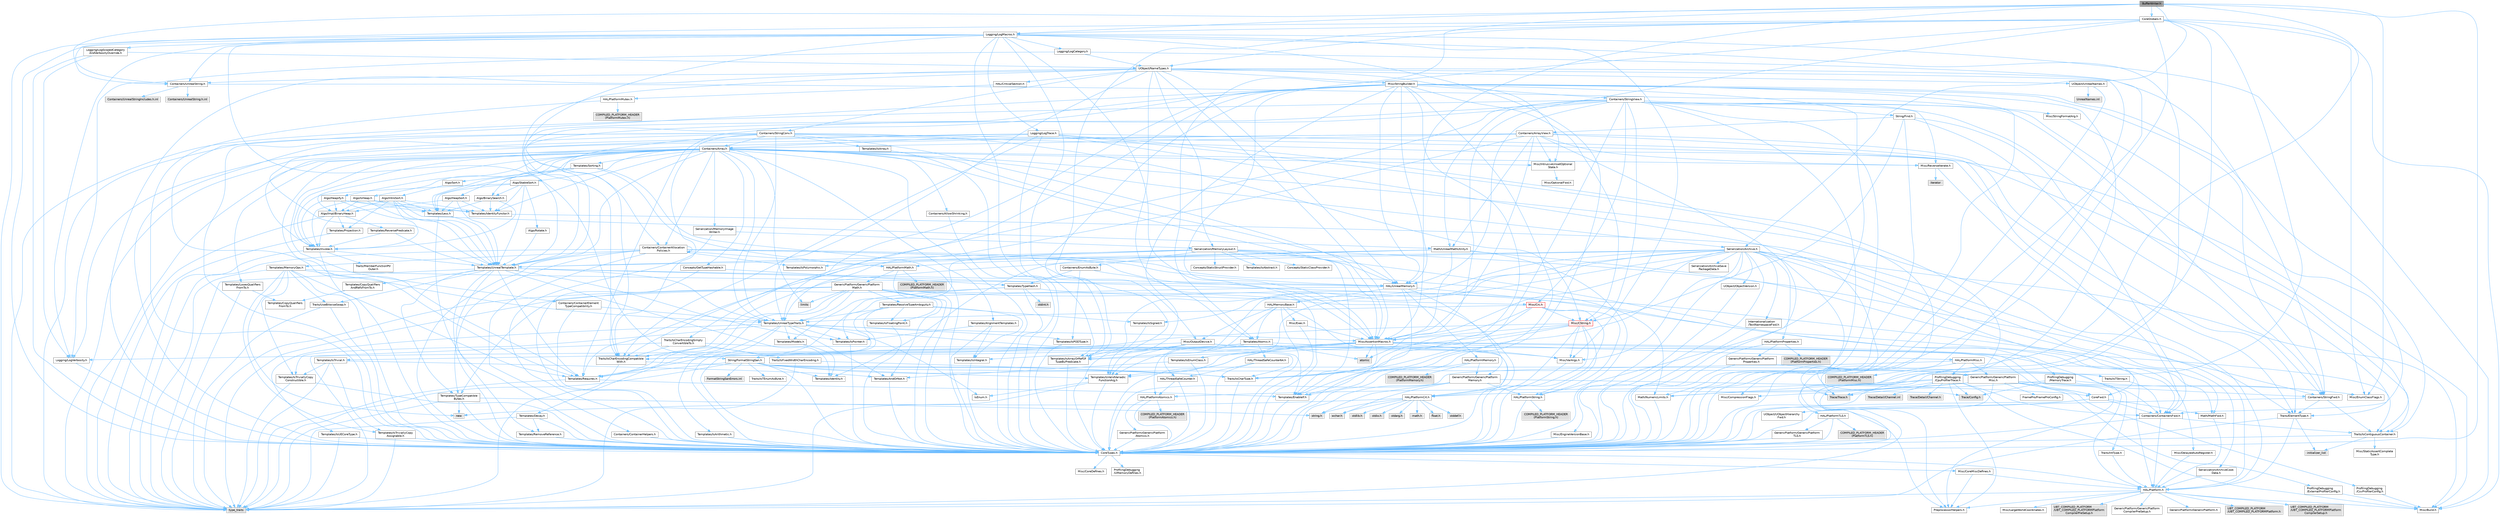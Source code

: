 digraph "BufferWriter.h"
{
 // INTERACTIVE_SVG=YES
 // LATEX_PDF_SIZE
  bgcolor="transparent";
  edge [fontname=Helvetica,fontsize=10,labelfontname=Helvetica,labelfontsize=10];
  node [fontname=Helvetica,fontsize=10,shape=box,height=0.2,width=0.4];
  Node1 [id="Node000001",label="BufferWriter.h",height=0.2,width=0.4,color="gray40", fillcolor="grey60", style="filled", fontcolor="black",tooltip=" "];
  Node1 -> Node2 [id="edge1_Node000001_Node000002",color="steelblue1",style="solid",tooltip=" "];
  Node2 [id="Node000002",label="CoreTypes.h",height=0.2,width=0.4,color="grey40", fillcolor="white", style="filled",URL="$dc/dec/CoreTypes_8h.html",tooltip=" "];
  Node2 -> Node3 [id="edge2_Node000002_Node000003",color="steelblue1",style="solid",tooltip=" "];
  Node3 [id="Node000003",label="HAL/Platform.h",height=0.2,width=0.4,color="grey40", fillcolor="white", style="filled",URL="$d9/dd0/Platform_8h.html",tooltip=" "];
  Node3 -> Node4 [id="edge3_Node000003_Node000004",color="steelblue1",style="solid",tooltip=" "];
  Node4 [id="Node000004",label="Misc/Build.h",height=0.2,width=0.4,color="grey40", fillcolor="white", style="filled",URL="$d3/dbb/Build_8h.html",tooltip=" "];
  Node3 -> Node5 [id="edge4_Node000003_Node000005",color="steelblue1",style="solid",tooltip=" "];
  Node5 [id="Node000005",label="Misc/LargeWorldCoordinates.h",height=0.2,width=0.4,color="grey40", fillcolor="white", style="filled",URL="$d2/dcb/LargeWorldCoordinates_8h.html",tooltip=" "];
  Node3 -> Node6 [id="edge5_Node000003_Node000006",color="steelblue1",style="solid",tooltip=" "];
  Node6 [id="Node000006",label="type_traits",height=0.2,width=0.4,color="grey60", fillcolor="#E0E0E0", style="filled",tooltip=" "];
  Node3 -> Node7 [id="edge6_Node000003_Node000007",color="steelblue1",style="solid",tooltip=" "];
  Node7 [id="Node000007",label="PreprocessorHelpers.h",height=0.2,width=0.4,color="grey40", fillcolor="white", style="filled",URL="$db/ddb/PreprocessorHelpers_8h.html",tooltip=" "];
  Node3 -> Node8 [id="edge7_Node000003_Node000008",color="steelblue1",style="solid",tooltip=" "];
  Node8 [id="Node000008",label="UBT_COMPILED_PLATFORM\l/UBT_COMPILED_PLATFORMPlatform\lCompilerPreSetup.h",height=0.2,width=0.4,color="grey60", fillcolor="#E0E0E0", style="filled",tooltip=" "];
  Node3 -> Node9 [id="edge8_Node000003_Node000009",color="steelblue1",style="solid",tooltip=" "];
  Node9 [id="Node000009",label="GenericPlatform/GenericPlatform\lCompilerPreSetup.h",height=0.2,width=0.4,color="grey40", fillcolor="white", style="filled",URL="$d9/dc8/GenericPlatformCompilerPreSetup_8h.html",tooltip=" "];
  Node3 -> Node10 [id="edge9_Node000003_Node000010",color="steelblue1",style="solid",tooltip=" "];
  Node10 [id="Node000010",label="GenericPlatform/GenericPlatform.h",height=0.2,width=0.4,color="grey40", fillcolor="white", style="filled",URL="$d6/d84/GenericPlatform_8h.html",tooltip=" "];
  Node3 -> Node11 [id="edge10_Node000003_Node000011",color="steelblue1",style="solid",tooltip=" "];
  Node11 [id="Node000011",label="UBT_COMPILED_PLATFORM\l/UBT_COMPILED_PLATFORMPlatform.h",height=0.2,width=0.4,color="grey60", fillcolor="#E0E0E0", style="filled",tooltip=" "];
  Node3 -> Node12 [id="edge11_Node000003_Node000012",color="steelblue1",style="solid",tooltip=" "];
  Node12 [id="Node000012",label="UBT_COMPILED_PLATFORM\l/UBT_COMPILED_PLATFORMPlatform\lCompilerSetup.h",height=0.2,width=0.4,color="grey60", fillcolor="#E0E0E0", style="filled",tooltip=" "];
  Node2 -> Node13 [id="edge12_Node000002_Node000013",color="steelblue1",style="solid",tooltip=" "];
  Node13 [id="Node000013",label="ProfilingDebugging\l/UMemoryDefines.h",height=0.2,width=0.4,color="grey40", fillcolor="white", style="filled",URL="$d2/da2/UMemoryDefines_8h.html",tooltip=" "];
  Node2 -> Node14 [id="edge13_Node000002_Node000014",color="steelblue1",style="solid",tooltip=" "];
  Node14 [id="Node000014",label="Misc/CoreMiscDefines.h",height=0.2,width=0.4,color="grey40", fillcolor="white", style="filled",URL="$da/d38/CoreMiscDefines_8h.html",tooltip=" "];
  Node14 -> Node3 [id="edge14_Node000014_Node000003",color="steelblue1",style="solid",tooltip=" "];
  Node14 -> Node7 [id="edge15_Node000014_Node000007",color="steelblue1",style="solid",tooltip=" "];
  Node2 -> Node15 [id="edge16_Node000002_Node000015",color="steelblue1",style="solid",tooltip=" "];
  Node15 [id="Node000015",label="Misc/CoreDefines.h",height=0.2,width=0.4,color="grey40", fillcolor="white", style="filled",URL="$d3/dd2/CoreDefines_8h.html",tooltip=" "];
  Node1 -> Node16 [id="edge17_Node000001_Node000016",color="steelblue1",style="solid",tooltip=" "];
  Node16 [id="Node000016",label="Misc/AssertionMacros.h",height=0.2,width=0.4,color="grey40", fillcolor="white", style="filled",URL="$d0/dfa/AssertionMacros_8h.html",tooltip=" "];
  Node16 -> Node2 [id="edge18_Node000016_Node000002",color="steelblue1",style="solid",tooltip=" "];
  Node16 -> Node3 [id="edge19_Node000016_Node000003",color="steelblue1",style="solid",tooltip=" "];
  Node16 -> Node17 [id="edge20_Node000016_Node000017",color="steelblue1",style="solid",tooltip=" "];
  Node17 [id="Node000017",label="HAL/PlatformMisc.h",height=0.2,width=0.4,color="grey40", fillcolor="white", style="filled",URL="$d0/df5/PlatformMisc_8h.html",tooltip=" "];
  Node17 -> Node2 [id="edge21_Node000017_Node000002",color="steelblue1",style="solid",tooltip=" "];
  Node17 -> Node18 [id="edge22_Node000017_Node000018",color="steelblue1",style="solid",tooltip=" "];
  Node18 [id="Node000018",label="GenericPlatform/GenericPlatform\lMisc.h",height=0.2,width=0.4,color="grey40", fillcolor="white", style="filled",URL="$db/d9a/GenericPlatformMisc_8h.html",tooltip=" "];
  Node18 -> Node19 [id="edge23_Node000018_Node000019",color="steelblue1",style="solid",tooltip=" "];
  Node19 [id="Node000019",label="Containers/StringFwd.h",height=0.2,width=0.4,color="grey40", fillcolor="white", style="filled",URL="$df/d37/StringFwd_8h.html",tooltip=" "];
  Node19 -> Node2 [id="edge24_Node000019_Node000002",color="steelblue1",style="solid",tooltip=" "];
  Node19 -> Node20 [id="edge25_Node000019_Node000020",color="steelblue1",style="solid",tooltip=" "];
  Node20 [id="Node000020",label="Traits/ElementType.h",height=0.2,width=0.4,color="grey40", fillcolor="white", style="filled",URL="$d5/d4f/ElementType_8h.html",tooltip=" "];
  Node20 -> Node3 [id="edge26_Node000020_Node000003",color="steelblue1",style="solid",tooltip=" "];
  Node20 -> Node21 [id="edge27_Node000020_Node000021",color="steelblue1",style="solid",tooltip=" "];
  Node21 [id="Node000021",label="initializer_list",height=0.2,width=0.4,color="grey60", fillcolor="#E0E0E0", style="filled",tooltip=" "];
  Node20 -> Node6 [id="edge28_Node000020_Node000006",color="steelblue1",style="solid",tooltip=" "];
  Node19 -> Node22 [id="edge29_Node000019_Node000022",color="steelblue1",style="solid",tooltip=" "];
  Node22 [id="Node000022",label="Traits/IsContiguousContainer.h",height=0.2,width=0.4,color="grey40", fillcolor="white", style="filled",URL="$d5/d3c/IsContiguousContainer_8h.html",tooltip=" "];
  Node22 -> Node2 [id="edge30_Node000022_Node000002",color="steelblue1",style="solid",tooltip=" "];
  Node22 -> Node23 [id="edge31_Node000022_Node000023",color="steelblue1",style="solid",tooltip=" "];
  Node23 [id="Node000023",label="Misc/StaticAssertComplete\lType.h",height=0.2,width=0.4,color="grey40", fillcolor="white", style="filled",URL="$d5/d4e/StaticAssertCompleteType_8h.html",tooltip=" "];
  Node22 -> Node21 [id="edge32_Node000022_Node000021",color="steelblue1",style="solid",tooltip=" "];
  Node18 -> Node24 [id="edge33_Node000018_Node000024",color="steelblue1",style="solid",tooltip=" "];
  Node24 [id="Node000024",label="CoreFwd.h",height=0.2,width=0.4,color="grey40", fillcolor="white", style="filled",URL="$d1/d1e/CoreFwd_8h.html",tooltip=" "];
  Node24 -> Node2 [id="edge34_Node000024_Node000002",color="steelblue1",style="solid",tooltip=" "];
  Node24 -> Node25 [id="edge35_Node000024_Node000025",color="steelblue1",style="solid",tooltip=" "];
  Node25 [id="Node000025",label="Containers/ContainersFwd.h",height=0.2,width=0.4,color="grey40", fillcolor="white", style="filled",URL="$d4/d0a/ContainersFwd_8h.html",tooltip=" "];
  Node25 -> Node3 [id="edge36_Node000025_Node000003",color="steelblue1",style="solid",tooltip=" "];
  Node25 -> Node2 [id="edge37_Node000025_Node000002",color="steelblue1",style="solid",tooltip=" "];
  Node25 -> Node22 [id="edge38_Node000025_Node000022",color="steelblue1",style="solid",tooltip=" "];
  Node24 -> Node26 [id="edge39_Node000024_Node000026",color="steelblue1",style="solid",tooltip=" "];
  Node26 [id="Node000026",label="Math/MathFwd.h",height=0.2,width=0.4,color="grey40", fillcolor="white", style="filled",URL="$d2/d10/MathFwd_8h.html",tooltip=" "];
  Node26 -> Node3 [id="edge40_Node000026_Node000003",color="steelblue1",style="solid",tooltip=" "];
  Node24 -> Node27 [id="edge41_Node000024_Node000027",color="steelblue1",style="solid",tooltip=" "];
  Node27 [id="Node000027",label="UObject/UObjectHierarchy\lFwd.h",height=0.2,width=0.4,color="grey40", fillcolor="white", style="filled",URL="$d3/d13/UObjectHierarchyFwd_8h.html",tooltip=" "];
  Node18 -> Node2 [id="edge42_Node000018_Node000002",color="steelblue1",style="solid",tooltip=" "];
  Node18 -> Node28 [id="edge43_Node000018_Node000028",color="steelblue1",style="solid",tooltip=" "];
  Node28 [id="Node000028",label="FramePro/FrameProConfig.h",height=0.2,width=0.4,color="grey40", fillcolor="white", style="filled",URL="$d7/d90/FrameProConfig_8h.html",tooltip=" "];
  Node18 -> Node29 [id="edge44_Node000018_Node000029",color="steelblue1",style="solid",tooltip=" "];
  Node29 [id="Node000029",label="HAL/PlatformCrt.h",height=0.2,width=0.4,color="grey40", fillcolor="white", style="filled",URL="$d8/d75/PlatformCrt_8h.html",tooltip=" "];
  Node29 -> Node30 [id="edge45_Node000029_Node000030",color="steelblue1",style="solid",tooltip=" "];
  Node30 [id="Node000030",label="new",height=0.2,width=0.4,color="grey60", fillcolor="#E0E0E0", style="filled",tooltip=" "];
  Node29 -> Node31 [id="edge46_Node000029_Node000031",color="steelblue1",style="solid",tooltip=" "];
  Node31 [id="Node000031",label="wchar.h",height=0.2,width=0.4,color="grey60", fillcolor="#E0E0E0", style="filled",tooltip=" "];
  Node29 -> Node32 [id="edge47_Node000029_Node000032",color="steelblue1",style="solid",tooltip=" "];
  Node32 [id="Node000032",label="stddef.h",height=0.2,width=0.4,color="grey60", fillcolor="#E0E0E0", style="filled",tooltip=" "];
  Node29 -> Node33 [id="edge48_Node000029_Node000033",color="steelblue1",style="solid",tooltip=" "];
  Node33 [id="Node000033",label="stdlib.h",height=0.2,width=0.4,color="grey60", fillcolor="#E0E0E0", style="filled",tooltip=" "];
  Node29 -> Node34 [id="edge49_Node000029_Node000034",color="steelblue1",style="solid",tooltip=" "];
  Node34 [id="Node000034",label="stdio.h",height=0.2,width=0.4,color="grey60", fillcolor="#E0E0E0", style="filled",tooltip=" "];
  Node29 -> Node35 [id="edge50_Node000029_Node000035",color="steelblue1",style="solid",tooltip=" "];
  Node35 [id="Node000035",label="stdarg.h",height=0.2,width=0.4,color="grey60", fillcolor="#E0E0E0", style="filled",tooltip=" "];
  Node29 -> Node36 [id="edge51_Node000029_Node000036",color="steelblue1",style="solid",tooltip=" "];
  Node36 [id="Node000036",label="math.h",height=0.2,width=0.4,color="grey60", fillcolor="#E0E0E0", style="filled",tooltip=" "];
  Node29 -> Node37 [id="edge52_Node000029_Node000037",color="steelblue1",style="solid",tooltip=" "];
  Node37 [id="Node000037",label="float.h",height=0.2,width=0.4,color="grey60", fillcolor="#E0E0E0", style="filled",tooltip=" "];
  Node29 -> Node38 [id="edge53_Node000029_Node000038",color="steelblue1",style="solid",tooltip=" "];
  Node38 [id="Node000038",label="string.h",height=0.2,width=0.4,color="grey60", fillcolor="#E0E0E0", style="filled",tooltip=" "];
  Node18 -> Node39 [id="edge54_Node000018_Node000039",color="steelblue1",style="solid",tooltip=" "];
  Node39 [id="Node000039",label="Math/NumericLimits.h",height=0.2,width=0.4,color="grey40", fillcolor="white", style="filled",URL="$df/d1b/NumericLimits_8h.html",tooltip=" "];
  Node39 -> Node2 [id="edge55_Node000039_Node000002",color="steelblue1",style="solid",tooltip=" "];
  Node18 -> Node40 [id="edge56_Node000018_Node000040",color="steelblue1",style="solid",tooltip=" "];
  Node40 [id="Node000040",label="Misc/CompressionFlags.h",height=0.2,width=0.4,color="grey40", fillcolor="white", style="filled",URL="$d9/d76/CompressionFlags_8h.html",tooltip=" "];
  Node18 -> Node41 [id="edge57_Node000018_Node000041",color="steelblue1",style="solid",tooltip=" "];
  Node41 [id="Node000041",label="Misc/EnumClassFlags.h",height=0.2,width=0.4,color="grey40", fillcolor="white", style="filled",URL="$d8/de7/EnumClassFlags_8h.html",tooltip=" "];
  Node18 -> Node42 [id="edge58_Node000018_Node000042",color="steelblue1",style="solid",tooltip=" "];
  Node42 [id="Node000042",label="ProfilingDebugging\l/CsvProfilerConfig.h",height=0.2,width=0.4,color="grey40", fillcolor="white", style="filled",URL="$d3/d88/CsvProfilerConfig_8h.html",tooltip=" "];
  Node42 -> Node4 [id="edge59_Node000042_Node000004",color="steelblue1",style="solid",tooltip=" "];
  Node18 -> Node43 [id="edge60_Node000018_Node000043",color="steelblue1",style="solid",tooltip=" "];
  Node43 [id="Node000043",label="ProfilingDebugging\l/ExternalProfilerConfig.h",height=0.2,width=0.4,color="grey40", fillcolor="white", style="filled",URL="$d3/dbb/ExternalProfilerConfig_8h.html",tooltip=" "];
  Node43 -> Node4 [id="edge61_Node000043_Node000004",color="steelblue1",style="solid",tooltip=" "];
  Node17 -> Node44 [id="edge62_Node000017_Node000044",color="steelblue1",style="solid",tooltip=" "];
  Node44 [id="Node000044",label="COMPILED_PLATFORM_HEADER\l(PlatformMisc.h)",height=0.2,width=0.4,color="grey60", fillcolor="#E0E0E0", style="filled",tooltip=" "];
  Node17 -> Node45 [id="edge63_Node000017_Node000045",color="steelblue1",style="solid",tooltip=" "];
  Node45 [id="Node000045",label="ProfilingDebugging\l/CpuProfilerTrace.h",height=0.2,width=0.4,color="grey40", fillcolor="white", style="filled",URL="$da/dcb/CpuProfilerTrace_8h.html",tooltip=" "];
  Node45 -> Node2 [id="edge64_Node000045_Node000002",color="steelblue1",style="solid",tooltip=" "];
  Node45 -> Node25 [id="edge65_Node000045_Node000025",color="steelblue1",style="solid",tooltip=" "];
  Node45 -> Node46 [id="edge66_Node000045_Node000046",color="steelblue1",style="solid",tooltip=" "];
  Node46 [id="Node000046",label="HAL/PlatformAtomics.h",height=0.2,width=0.4,color="grey40", fillcolor="white", style="filled",URL="$d3/d36/PlatformAtomics_8h.html",tooltip=" "];
  Node46 -> Node2 [id="edge67_Node000046_Node000002",color="steelblue1",style="solid",tooltip=" "];
  Node46 -> Node47 [id="edge68_Node000046_Node000047",color="steelblue1",style="solid",tooltip=" "];
  Node47 [id="Node000047",label="GenericPlatform/GenericPlatform\lAtomics.h",height=0.2,width=0.4,color="grey40", fillcolor="white", style="filled",URL="$da/d72/GenericPlatformAtomics_8h.html",tooltip=" "];
  Node47 -> Node2 [id="edge69_Node000047_Node000002",color="steelblue1",style="solid",tooltip=" "];
  Node46 -> Node48 [id="edge70_Node000046_Node000048",color="steelblue1",style="solid",tooltip=" "];
  Node48 [id="Node000048",label="COMPILED_PLATFORM_HEADER\l(PlatformAtomics.h)",height=0.2,width=0.4,color="grey60", fillcolor="#E0E0E0", style="filled",tooltip=" "];
  Node45 -> Node7 [id="edge71_Node000045_Node000007",color="steelblue1",style="solid",tooltip=" "];
  Node45 -> Node4 [id="edge72_Node000045_Node000004",color="steelblue1",style="solid",tooltip=" "];
  Node45 -> Node49 [id="edge73_Node000045_Node000049",color="steelblue1",style="solid",tooltip=" "];
  Node49 [id="Node000049",label="Trace/Config.h",height=0.2,width=0.4,color="grey60", fillcolor="#E0E0E0", style="filled",tooltip=" "];
  Node45 -> Node50 [id="edge74_Node000045_Node000050",color="steelblue1",style="solid",tooltip=" "];
  Node50 [id="Node000050",label="Trace/Detail/Channel.h",height=0.2,width=0.4,color="grey60", fillcolor="#E0E0E0", style="filled",tooltip=" "];
  Node45 -> Node51 [id="edge75_Node000045_Node000051",color="steelblue1",style="solid",tooltip=" "];
  Node51 [id="Node000051",label="Trace/Detail/Channel.inl",height=0.2,width=0.4,color="grey60", fillcolor="#E0E0E0", style="filled",tooltip=" "];
  Node45 -> Node52 [id="edge76_Node000045_Node000052",color="steelblue1",style="solid",tooltip=" "];
  Node52 [id="Node000052",label="Trace/Trace.h",height=0.2,width=0.4,color="grey60", fillcolor="#E0E0E0", style="filled",tooltip=" "];
  Node16 -> Node7 [id="edge77_Node000016_Node000007",color="steelblue1",style="solid",tooltip=" "];
  Node16 -> Node53 [id="edge78_Node000016_Node000053",color="steelblue1",style="solid",tooltip=" "];
  Node53 [id="Node000053",label="Templates/EnableIf.h",height=0.2,width=0.4,color="grey40", fillcolor="white", style="filled",URL="$d7/d60/EnableIf_8h.html",tooltip=" "];
  Node53 -> Node2 [id="edge79_Node000053_Node000002",color="steelblue1",style="solid",tooltip=" "];
  Node16 -> Node54 [id="edge80_Node000016_Node000054",color="steelblue1",style="solid",tooltip=" "];
  Node54 [id="Node000054",label="Templates/IsArrayOrRefOf\lTypeByPredicate.h",height=0.2,width=0.4,color="grey40", fillcolor="white", style="filled",URL="$d6/da1/IsArrayOrRefOfTypeByPredicate_8h.html",tooltip=" "];
  Node54 -> Node2 [id="edge81_Node000054_Node000002",color="steelblue1",style="solid",tooltip=" "];
  Node16 -> Node55 [id="edge82_Node000016_Node000055",color="steelblue1",style="solid",tooltip=" "];
  Node55 [id="Node000055",label="Templates/IsValidVariadic\lFunctionArg.h",height=0.2,width=0.4,color="grey40", fillcolor="white", style="filled",URL="$d0/dc8/IsValidVariadicFunctionArg_8h.html",tooltip=" "];
  Node55 -> Node2 [id="edge83_Node000055_Node000002",color="steelblue1",style="solid",tooltip=" "];
  Node55 -> Node56 [id="edge84_Node000055_Node000056",color="steelblue1",style="solid",tooltip=" "];
  Node56 [id="Node000056",label="IsEnum.h",height=0.2,width=0.4,color="grey40", fillcolor="white", style="filled",URL="$d4/de5/IsEnum_8h.html",tooltip=" "];
  Node55 -> Node6 [id="edge85_Node000055_Node000006",color="steelblue1",style="solid",tooltip=" "];
  Node16 -> Node57 [id="edge86_Node000016_Node000057",color="steelblue1",style="solid",tooltip=" "];
  Node57 [id="Node000057",label="Traits/IsCharEncodingCompatible\lWith.h",height=0.2,width=0.4,color="grey40", fillcolor="white", style="filled",URL="$df/dd1/IsCharEncodingCompatibleWith_8h.html",tooltip=" "];
  Node57 -> Node6 [id="edge87_Node000057_Node000006",color="steelblue1",style="solid",tooltip=" "];
  Node57 -> Node58 [id="edge88_Node000057_Node000058",color="steelblue1",style="solid",tooltip=" "];
  Node58 [id="Node000058",label="Traits/IsCharType.h",height=0.2,width=0.4,color="grey40", fillcolor="white", style="filled",URL="$db/d51/IsCharType_8h.html",tooltip=" "];
  Node58 -> Node2 [id="edge89_Node000058_Node000002",color="steelblue1",style="solid",tooltip=" "];
  Node16 -> Node59 [id="edge90_Node000016_Node000059",color="steelblue1",style="solid",tooltip=" "];
  Node59 [id="Node000059",label="Misc/VarArgs.h",height=0.2,width=0.4,color="grey40", fillcolor="white", style="filled",URL="$d5/d6f/VarArgs_8h.html",tooltip=" "];
  Node59 -> Node2 [id="edge91_Node000059_Node000002",color="steelblue1",style="solid",tooltip=" "];
  Node16 -> Node60 [id="edge92_Node000016_Node000060",color="steelblue1",style="solid",tooltip=" "];
  Node60 [id="Node000060",label="String/FormatStringSan.h",height=0.2,width=0.4,color="grey40", fillcolor="white", style="filled",URL="$d3/d8b/FormatStringSan_8h.html",tooltip=" "];
  Node60 -> Node6 [id="edge93_Node000060_Node000006",color="steelblue1",style="solid",tooltip=" "];
  Node60 -> Node2 [id="edge94_Node000060_Node000002",color="steelblue1",style="solid",tooltip=" "];
  Node60 -> Node61 [id="edge95_Node000060_Node000061",color="steelblue1",style="solid",tooltip=" "];
  Node61 [id="Node000061",label="Templates/Requires.h",height=0.2,width=0.4,color="grey40", fillcolor="white", style="filled",URL="$dc/d96/Requires_8h.html",tooltip=" "];
  Node61 -> Node53 [id="edge96_Node000061_Node000053",color="steelblue1",style="solid",tooltip=" "];
  Node61 -> Node6 [id="edge97_Node000061_Node000006",color="steelblue1",style="solid",tooltip=" "];
  Node60 -> Node62 [id="edge98_Node000060_Node000062",color="steelblue1",style="solid",tooltip=" "];
  Node62 [id="Node000062",label="Templates/Identity.h",height=0.2,width=0.4,color="grey40", fillcolor="white", style="filled",URL="$d0/dd5/Identity_8h.html",tooltip=" "];
  Node60 -> Node55 [id="edge99_Node000060_Node000055",color="steelblue1",style="solid",tooltip=" "];
  Node60 -> Node58 [id="edge100_Node000060_Node000058",color="steelblue1",style="solid",tooltip=" "];
  Node60 -> Node63 [id="edge101_Node000060_Node000063",color="steelblue1",style="solid",tooltip=" "];
  Node63 [id="Node000063",label="Traits/IsTEnumAsByte.h",height=0.2,width=0.4,color="grey40", fillcolor="white", style="filled",URL="$d1/de6/IsTEnumAsByte_8h.html",tooltip=" "];
  Node60 -> Node64 [id="edge102_Node000060_Node000064",color="steelblue1",style="solid",tooltip=" "];
  Node64 [id="Node000064",label="Traits/IsTString.h",height=0.2,width=0.4,color="grey40", fillcolor="white", style="filled",URL="$d0/df8/IsTString_8h.html",tooltip=" "];
  Node64 -> Node25 [id="edge103_Node000064_Node000025",color="steelblue1",style="solid",tooltip=" "];
  Node60 -> Node25 [id="edge104_Node000060_Node000025",color="steelblue1",style="solid",tooltip=" "];
  Node60 -> Node65 [id="edge105_Node000060_Node000065",color="steelblue1",style="solid",tooltip=" "];
  Node65 [id="Node000065",label="FormatStringSanErrors.inl",height=0.2,width=0.4,color="grey60", fillcolor="#E0E0E0", style="filled",tooltip=" "];
  Node16 -> Node66 [id="edge106_Node000016_Node000066",color="steelblue1",style="solid",tooltip=" "];
  Node66 [id="Node000066",label="atomic",height=0.2,width=0.4,color="grey60", fillcolor="#E0E0E0", style="filled",tooltip=" "];
  Node1 -> Node67 [id="edge107_Node000001_Node000067",color="steelblue1",style="solid",tooltip=" "];
  Node67 [id="Node000067",label="HAL/UnrealMemory.h",height=0.2,width=0.4,color="grey40", fillcolor="white", style="filled",URL="$d9/d96/UnrealMemory_8h.html",tooltip=" "];
  Node67 -> Node2 [id="edge108_Node000067_Node000002",color="steelblue1",style="solid",tooltip=" "];
  Node67 -> Node68 [id="edge109_Node000067_Node000068",color="steelblue1",style="solid",tooltip=" "];
  Node68 [id="Node000068",label="GenericPlatform/GenericPlatform\lMemory.h",height=0.2,width=0.4,color="grey40", fillcolor="white", style="filled",URL="$dd/d22/GenericPlatformMemory_8h.html",tooltip=" "];
  Node68 -> Node24 [id="edge110_Node000068_Node000024",color="steelblue1",style="solid",tooltip=" "];
  Node68 -> Node2 [id="edge111_Node000068_Node000002",color="steelblue1",style="solid",tooltip=" "];
  Node68 -> Node69 [id="edge112_Node000068_Node000069",color="steelblue1",style="solid",tooltip=" "];
  Node69 [id="Node000069",label="HAL/PlatformString.h",height=0.2,width=0.4,color="grey40", fillcolor="white", style="filled",URL="$db/db5/PlatformString_8h.html",tooltip=" "];
  Node69 -> Node2 [id="edge113_Node000069_Node000002",color="steelblue1",style="solid",tooltip=" "];
  Node69 -> Node70 [id="edge114_Node000069_Node000070",color="steelblue1",style="solid",tooltip=" "];
  Node70 [id="Node000070",label="COMPILED_PLATFORM_HEADER\l(PlatformString.h)",height=0.2,width=0.4,color="grey60", fillcolor="#E0E0E0", style="filled",tooltip=" "];
  Node68 -> Node38 [id="edge115_Node000068_Node000038",color="steelblue1",style="solid",tooltip=" "];
  Node68 -> Node31 [id="edge116_Node000068_Node000031",color="steelblue1",style="solid",tooltip=" "];
  Node67 -> Node71 [id="edge117_Node000067_Node000071",color="steelblue1",style="solid",tooltip=" "];
  Node71 [id="Node000071",label="HAL/MemoryBase.h",height=0.2,width=0.4,color="grey40", fillcolor="white", style="filled",URL="$d6/d9f/MemoryBase_8h.html",tooltip=" "];
  Node71 -> Node2 [id="edge118_Node000071_Node000002",color="steelblue1",style="solid",tooltip=" "];
  Node71 -> Node46 [id="edge119_Node000071_Node000046",color="steelblue1",style="solid",tooltip=" "];
  Node71 -> Node29 [id="edge120_Node000071_Node000029",color="steelblue1",style="solid",tooltip=" "];
  Node71 -> Node72 [id="edge121_Node000071_Node000072",color="steelblue1",style="solid",tooltip=" "];
  Node72 [id="Node000072",label="Misc/Exec.h",height=0.2,width=0.4,color="grey40", fillcolor="white", style="filled",URL="$de/ddb/Exec_8h.html",tooltip=" "];
  Node72 -> Node2 [id="edge122_Node000072_Node000002",color="steelblue1",style="solid",tooltip=" "];
  Node72 -> Node16 [id="edge123_Node000072_Node000016",color="steelblue1",style="solid",tooltip=" "];
  Node71 -> Node73 [id="edge124_Node000071_Node000073",color="steelblue1",style="solid",tooltip=" "];
  Node73 [id="Node000073",label="Misc/OutputDevice.h",height=0.2,width=0.4,color="grey40", fillcolor="white", style="filled",URL="$d7/d32/OutputDevice_8h.html",tooltip=" "];
  Node73 -> Node24 [id="edge125_Node000073_Node000024",color="steelblue1",style="solid",tooltip=" "];
  Node73 -> Node2 [id="edge126_Node000073_Node000002",color="steelblue1",style="solid",tooltip=" "];
  Node73 -> Node74 [id="edge127_Node000073_Node000074",color="steelblue1",style="solid",tooltip=" "];
  Node74 [id="Node000074",label="Logging/LogVerbosity.h",height=0.2,width=0.4,color="grey40", fillcolor="white", style="filled",URL="$d2/d8f/LogVerbosity_8h.html",tooltip=" "];
  Node74 -> Node2 [id="edge128_Node000074_Node000002",color="steelblue1",style="solid",tooltip=" "];
  Node73 -> Node59 [id="edge129_Node000073_Node000059",color="steelblue1",style="solid",tooltip=" "];
  Node73 -> Node54 [id="edge130_Node000073_Node000054",color="steelblue1",style="solid",tooltip=" "];
  Node73 -> Node55 [id="edge131_Node000073_Node000055",color="steelblue1",style="solid",tooltip=" "];
  Node73 -> Node57 [id="edge132_Node000073_Node000057",color="steelblue1",style="solid",tooltip=" "];
  Node71 -> Node75 [id="edge133_Node000071_Node000075",color="steelblue1",style="solid",tooltip=" "];
  Node75 [id="Node000075",label="Templates/Atomic.h",height=0.2,width=0.4,color="grey40", fillcolor="white", style="filled",URL="$d3/d91/Atomic_8h.html",tooltip=" "];
  Node75 -> Node76 [id="edge134_Node000075_Node000076",color="steelblue1",style="solid",tooltip=" "];
  Node76 [id="Node000076",label="HAL/ThreadSafeCounter.h",height=0.2,width=0.4,color="grey40", fillcolor="white", style="filled",URL="$dc/dc9/ThreadSafeCounter_8h.html",tooltip=" "];
  Node76 -> Node2 [id="edge135_Node000076_Node000002",color="steelblue1",style="solid",tooltip=" "];
  Node76 -> Node46 [id="edge136_Node000076_Node000046",color="steelblue1",style="solid",tooltip=" "];
  Node75 -> Node77 [id="edge137_Node000075_Node000077",color="steelblue1",style="solid",tooltip=" "];
  Node77 [id="Node000077",label="HAL/ThreadSafeCounter64.h",height=0.2,width=0.4,color="grey40", fillcolor="white", style="filled",URL="$d0/d12/ThreadSafeCounter64_8h.html",tooltip=" "];
  Node77 -> Node2 [id="edge138_Node000077_Node000002",color="steelblue1",style="solid",tooltip=" "];
  Node77 -> Node76 [id="edge139_Node000077_Node000076",color="steelblue1",style="solid",tooltip=" "];
  Node75 -> Node78 [id="edge140_Node000075_Node000078",color="steelblue1",style="solid",tooltip=" "];
  Node78 [id="Node000078",label="Templates/IsIntegral.h",height=0.2,width=0.4,color="grey40", fillcolor="white", style="filled",URL="$da/d64/IsIntegral_8h.html",tooltip=" "];
  Node78 -> Node2 [id="edge141_Node000078_Node000002",color="steelblue1",style="solid",tooltip=" "];
  Node75 -> Node79 [id="edge142_Node000075_Node000079",color="steelblue1",style="solid",tooltip=" "];
  Node79 [id="Node000079",label="Templates/IsTrivial.h",height=0.2,width=0.4,color="grey40", fillcolor="white", style="filled",URL="$da/d4c/IsTrivial_8h.html",tooltip=" "];
  Node79 -> Node80 [id="edge143_Node000079_Node000080",color="steelblue1",style="solid",tooltip=" "];
  Node80 [id="Node000080",label="Templates/AndOrNot.h",height=0.2,width=0.4,color="grey40", fillcolor="white", style="filled",URL="$db/d0a/AndOrNot_8h.html",tooltip=" "];
  Node80 -> Node2 [id="edge144_Node000080_Node000002",color="steelblue1",style="solid",tooltip=" "];
  Node79 -> Node81 [id="edge145_Node000079_Node000081",color="steelblue1",style="solid",tooltip=" "];
  Node81 [id="Node000081",label="Templates/IsTriviallyCopy\lConstructible.h",height=0.2,width=0.4,color="grey40", fillcolor="white", style="filled",URL="$d3/d78/IsTriviallyCopyConstructible_8h.html",tooltip=" "];
  Node81 -> Node2 [id="edge146_Node000081_Node000002",color="steelblue1",style="solid",tooltip=" "];
  Node81 -> Node6 [id="edge147_Node000081_Node000006",color="steelblue1",style="solid",tooltip=" "];
  Node79 -> Node82 [id="edge148_Node000079_Node000082",color="steelblue1",style="solid",tooltip=" "];
  Node82 [id="Node000082",label="Templates/IsTriviallyCopy\lAssignable.h",height=0.2,width=0.4,color="grey40", fillcolor="white", style="filled",URL="$d2/df2/IsTriviallyCopyAssignable_8h.html",tooltip=" "];
  Node82 -> Node2 [id="edge149_Node000082_Node000002",color="steelblue1",style="solid",tooltip=" "];
  Node82 -> Node6 [id="edge150_Node000082_Node000006",color="steelblue1",style="solid",tooltip=" "];
  Node79 -> Node6 [id="edge151_Node000079_Node000006",color="steelblue1",style="solid",tooltip=" "];
  Node75 -> Node83 [id="edge152_Node000075_Node000083",color="steelblue1",style="solid",tooltip=" "];
  Node83 [id="Node000083",label="Traits/IntType.h",height=0.2,width=0.4,color="grey40", fillcolor="white", style="filled",URL="$d7/deb/IntType_8h.html",tooltip=" "];
  Node83 -> Node3 [id="edge153_Node000083_Node000003",color="steelblue1",style="solid",tooltip=" "];
  Node75 -> Node66 [id="edge154_Node000075_Node000066",color="steelblue1",style="solid",tooltip=" "];
  Node67 -> Node84 [id="edge155_Node000067_Node000084",color="steelblue1",style="solid",tooltip=" "];
  Node84 [id="Node000084",label="HAL/PlatformMemory.h",height=0.2,width=0.4,color="grey40", fillcolor="white", style="filled",URL="$de/d68/PlatformMemory_8h.html",tooltip=" "];
  Node84 -> Node2 [id="edge156_Node000084_Node000002",color="steelblue1",style="solid",tooltip=" "];
  Node84 -> Node68 [id="edge157_Node000084_Node000068",color="steelblue1",style="solid",tooltip=" "];
  Node84 -> Node85 [id="edge158_Node000084_Node000085",color="steelblue1",style="solid",tooltip=" "];
  Node85 [id="Node000085",label="COMPILED_PLATFORM_HEADER\l(PlatformMemory.h)",height=0.2,width=0.4,color="grey60", fillcolor="#E0E0E0", style="filled",tooltip=" "];
  Node67 -> Node86 [id="edge159_Node000067_Node000086",color="steelblue1",style="solid",tooltip=" "];
  Node86 [id="Node000086",label="ProfilingDebugging\l/MemoryTrace.h",height=0.2,width=0.4,color="grey40", fillcolor="white", style="filled",URL="$da/dd7/MemoryTrace_8h.html",tooltip=" "];
  Node86 -> Node3 [id="edge160_Node000086_Node000003",color="steelblue1",style="solid",tooltip=" "];
  Node86 -> Node41 [id="edge161_Node000086_Node000041",color="steelblue1",style="solid",tooltip=" "];
  Node86 -> Node49 [id="edge162_Node000086_Node000049",color="steelblue1",style="solid",tooltip=" "];
  Node86 -> Node52 [id="edge163_Node000086_Node000052",color="steelblue1",style="solid",tooltip=" "];
  Node67 -> Node87 [id="edge164_Node000067_Node000087",color="steelblue1",style="solid",tooltip=" "];
  Node87 [id="Node000087",label="Templates/IsPointer.h",height=0.2,width=0.4,color="grey40", fillcolor="white", style="filled",URL="$d7/d05/IsPointer_8h.html",tooltip=" "];
  Node87 -> Node2 [id="edge165_Node000087_Node000002",color="steelblue1",style="solid",tooltip=" "];
  Node1 -> Node39 [id="edge166_Node000001_Node000039",color="steelblue1",style="solid",tooltip=" "];
  Node1 -> Node88 [id="edge167_Node000001_Node000088",color="steelblue1",style="solid",tooltip=" "];
  Node88 [id="Node000088",label="Serialization/Archive.h",height=0.2,width=0.4,color="grey40", fillcolor="white", style="filled",URL="$d7/d3b/Archive_8h.html",tooltip=" "];
  Node88 -> Node24 [id="edge168_Node000088_Node000024",color="steelblue1",style="solid",tooltip=" "];
  Node88 -> Node2 [id="edge169_Node000088_Node000002",color="steelblue1",style="solid",tooltip=" "];
  Node88 -> Node89 [id="edge170_Node000088_Node000089",color="steelblue1",style="solid",tooltip=" "];
  Node89 [id="Node000089",label="HAL/PlatformProperties.h",height=0.2,width=0.4,color="grey40", fillcolor="white", style="filled",URL="$d9/db0/PlatformProperties_8h.html",tooltip=" "];
  Node89 -> Node2 [id="edge171_Node000089_Node000002",color="steelblue1",style="solid",tooltip=" "];
  Node89 -> Node90 [id="edge172_Node000089_Node000090",color="steelblue1",style="solid",tooltip=" "];
  Node90 [id="Node000090",label="GenericPlatform/GenericPlatform\lProperties.h",height=0.2,width=0.4,color="grey40", fillcolor="white", style="filled",URL="$d2/dcd/GenericPlatformProperties_8h.html",tooltip=" "];
  Node90 -> Node2 [id="edge173_Node000090_Node000002",color="steelblue1",style="solid",tooltip=" "];
  Node90 -> Node18 [id="edge174_Node000090_Node000018",color="steelblue1",style="solid",tooltip=" "];
  Node89 -> Node91 [id="edge175_Node000089_Node000091",color="steelblue1",style="solid",tooltip=" "];
  Node91 [id="Node000091",label="COMPILED_PLATFORM_HEADER\l(PlatformProperties.h)",height=0.2,width=0.4,color="grey60", fillcolor="#E0E0E0", style="filled",tooltip=" "];
  Node88 -> Node92 [id="edge176_Node000088_Node000092",color="steelblue1",style="solid",tooltip=" "];
  Node92 [id="Node000092",label="Internationalization\l/TextNamespaceFwd.h",height=0.2,width=0.4,color="grey40", fillcolor="white", style="filled",URL="$d8/d97/TextNamespaceFwd_8h.html",tooltip=" "];
  Node92 -> Node2 [id="edge177_Node000092_Node000002",color="steelblue1",style="solid",tooltip=" "];
  Node88 -> Node26 [id="edge178_Node000088_Node000026",color="steelblue1",style="solid",tooltip=" "];
  Node88 -> Node16 [id="edge179_Node000088_Node000016",color="steelblue1",style="solid",tooltip=" "];
  Node88 -> Node4 [id="edge180_Node000088_Node000004",color="steelblue1",style="solid",tooltip=" "];
  Node88 -> Node40 [id="edge181_Node000088_Node000040",color="steelblue1",style="solid",tooltip=" "];
  Node88 -> Node93 [id="edge182_Node000088_Node000093",color="steelblue1",style="solid",tooltip=" "];
  Node93 [id="Node000093",label="Misc/EngineVersionBase.h",height=0.2,width=0.4,color="grey40", fillcolor="white", style="filled",URL="$d5/d2b/EngineVersionBase_8h.html",tooltip=" "];
  Node93 -> Node2 [id="edge183_Node000093_Node000002",color="steelblue1",style="solid",tooltip=" "];
  Node88 -> Node59 [id="edge184_Node000088_Node000059",color="steelblue1",style="solid",tooltip=" "];
  Node88 -> Node94 [id="edge185_Node000088_Node000094",color="steelblue1",style="solid",tooltip=" "];
  Node94 [id="Node000094",label="Serialization/ArchiveCook\lData.h",height=0.2,width=0.4,color="grey40", fillcolor="white", style="filled",URL="$dc/db6/ArchiveCookData_8h.html",tooltip=" "];
  Node94 -> Node3 [id="edge186_Node000094_Node000003",color="steelblue1",style="solid",tooltip=" "];
  Node88 -> Node95 [id="edge187_Node000088_Node000095",color="steelblue1",style="solid",tooltip=" "];
  Node95 [id="Node000095",label="Serialization/ArchiveSave\lPackageData.h",height=0.2,width=0.4,color="grey40", fillcolor="white", style="filled",URL="$d1/d37/ArchiveSavePackageData_8h.html",tooltip=" "];
  Node88 -> Node53 [id="edge188_Node000088_Node000053",color="steelblue1",style="solid",tooltip=" "];
  Node88 -> Node54 [id="edge189_Node000088_Node000054",color="steelblue1",style="solid",tooltip=" "];
  Node88 -> Node96 [id="edge190_Node000088_Node000096",color="steelblue1",style="solid",tooltip=" "];
  Node96 [id="Node000096",label="Templates/IsEnumClass.h",height=0.2,width=0.4,color="grey40", fillcolor="white", style="filled",URL="$d7/d15/IsEnumClass_8h.html",tooltip=" "];
  Node96 -> Node2 [id="edge191_Node000096_Node000002",color="steelblue1",style="solid",tooltip=" "];
  Node96 -> Node80 [id="edge192_Node000096_Node000080",color="steelblue1",style="solid",tooltip=" "];
  Node88 -> Node97 [id="edge193_Node000088_Node000097",color="steelblue1",style="solid",tooltip=" "];
  Node97 [id="Node000097",label="Templates/IsSigned.h",height=0.2,width=0.4,color="grey40", fillcolor="white", style="filled",URL="$d8/dd8/IsSigned_8h.html",tooltip=" "];
  Node97 -> Node2 [id="edge194_Node000097_Node000002",color="steelblue1",style="solid",tooltip=" "];
  Node88 -> Node55 [id="edge195_Node000088_Node000055",color="steelblue1",style="solid",tooltip=" "];
  Node88 -> Node98 [id="edge196_Node000088_Node000098",color="steelblue1",style="solid",tooltip=" "];
  Node98 [id="Node000098",label="Templates/UnrealTemplate.h",height=0.2,width=0.4,color="grey40", fillcolor="white", style="filled",URL="$d4/d24/UnrealTemplate_8h.html",tooltip=" "];
  Node98 -> Node2 [id="edge197_Node000098_Node000002",color="steelblue1",style="solid",tooltip=" "];
  Node98 -> Node87 [id="edge198_Node000098_Node000087",color="steelblue1",style="solid",tooltip=" "];
  Node98 -> Node67 [id="edge199_Node000098_Node000067",color="steelblue1",style="solid",tooltip=" "];
  Node98 -> Node99 [id="edge200_Node000098_Node000099",color="steelblue1",style="solid",tooltip=" "];
  Node99 [id="Node000099",label="Templates/CopyQualifiers\lAndRefsFromTo.h",height=0.2,width=0.4,color="grey40", fillcolor="white", style="filled",URL="$d3/db3/CopyQualifiersAndRefsFromTo_8h.html",tooltip=" "];
  Node99 -> Node100 [id="edge201_Node000099_Node000100",color="steelblue1",style="solid",tooltip=" "];
  Node100 [id="Node000100",label="Templates/CopyQualifiers\lFromTo.h",height=0.2,width=0.4,color="grey40", fillcolor="white", style="filled",URL="$d5/db4/CopyQualifiersFromTo_8h.html",tooltip=" "];
  Node98 -> Node101 [id="edge202_Node000098_Node000101",color="steelblue1",style="solid",tooltip=" "];
  Node101 [id="Node000101",label="Templates/UnrealTypeTraits.h",height=0.2,width=0.4,color="grey40", fillcolor="white", style="filled",URL="$d2/d2d/UnrealTypeTraits_8h.html",tooltip=" "];
  Node101 -> Node2 [id="edge203_Node000101_Node000002",color="steelblue1",style="solid",tooltip=" "];
  Node101 -> Node87 [id="edge204_Node000101_Node000087",color="steelblue1",style="solid",tooltip=" "];
  Node101 -> Node16 [id="edge205_Node000101_Node000016",color="steelblue1",style="solid",tooltip=" "];
  Node101 -> Node80 [id="edge206_Node000101_Node000080",color="steelblue1",style="solid",tooltip=" "];
  Node101 -> Node53 [id="edge207_Node000101_Node000053",color="steelblue1",style="solid",tooltip=" "];
  Node101 -> Node102 [id="edge208_Node000101_Node000102",color="steelblue1",style="solid",tooltip=" "];
  Node102 [id="Node000102",label="Templates/IsArithmetic.h",height=0.2,width=0.4,color="grey40", fillcolor="white", style="filled",URL="$d2/d5d/IsArithmetic_8h.html",tooltip=" "];
  Node102 -> Node2 [id="edge209_Node000102_Node000002",color="steelblue1",style="solid",tooltip=" "];
  Node101 -> Node56 [id="edge210_Node000101_Node000056",color="steelblue1",style="solid",tooltip=" "];
  Node101 -> Node103 [id="edge211_Node000101_Node000103",color="steelblue1",style="solid",tooltip=" "];
  Node103 [id="Node000103",label="Templates/Models.h",height=0.2,width=0.4,color="grey40", fillcolor="white", style="filled",URL="$d3/d0c/Models_8h.html",tooltip=" "];
  Node103 -> Node62 [id="edge212_Node000103_Node000062",color="steelblue1",style="solid",tooltip=" "];
  Node101 -> Node104 [id="edge213_Node000101_Node000104",color="steelblue1",style="solid",tooltip=" "];
  Node104 [id="Node000104",label="Templates/IsPODType.h",height=0.2,width=0.4,color="grey40", fillcolor="white", style="filled",URL="$d7/db1/IsPODType_8h.html",tooltip=" "];
  Node104 -> Node2 [id="edge214_Node000104_Node000002",color="steelblue1",style="solid",tooltip=" "];
  Node101 -> Node105 [id="edge215_Node000101_Node000105",color="steelblue1",style="solid",tooltip=" "];
  Node105 [id="Node000105",label="Templates/IsUECoreType.h",height=0.2,width=0.4,color="grey40", fillcolor="white", style="filled",URL="$d1/db8/IsUECoreType_8h.html",tooltip=" "];
  Node105 -> Node2 [id="edge216_Node000105_Node000002",color="steelblue1",style="solid",tooltip=" "];
  Node105 -> Node6 [id="edge217_Node000105_Node000006",color="steelblue1",style="solid",tooltip=" "];
  Node101 -> Node81 [id="edge218_Node000101_Node000081",color="steelblue1",style="solid",tooltip=" "];
  Node98 -> Node106 [id="edge219_Node000098_Node000106",color="steelblue1",style="solid",tooltip=" "];
  Node106 [id="Node000106",label="Templates/RemoveReference.h",height=0.2,width=0.4,color="grey40", fillcolor="white", style="filled",URL="$da/dbe/RemoveReference_8h.html",tooltip=" "];
  Node106 -> Node2 [id="edge220_Node000106_Node000002",color="steelblue1",style="solid",tooltip=" "];
  Node98 -> Node61 [id="edge221_Node000098_Node000061",color="steelblue1",style="solid",tooltip=" "];
  Node98 -> Node107 [id="edge222_Node000098_Node000107",color="steelblue1",style="solid",tooltip=" "];
  Node107 [id="Node000107",label="Templates/TypeCompatible\lBytes.h",height=0.2,width=0.4,color="grey40", fillcolor="white", style="filled",URL="$df/d0a/TypeCompatibleBytes_8h.html",tooltip=" "];
  Node107 -> Node2 [id="edge223_Node000107_Node000002",color="steelblue1",style="solid",tooltip=" "];
  Node107 -> Node38 [id="edge224_Node000107_Node000038",color="steelblue1",style="solid",tooltip=" "];
  Node107 -> Node30 [id="edge225_Node000107_Node000030",color="steelblue1",style="solid",tooltip=" "];
  Node107 -> Node6 [id="edge226_Node000107_Node000006",color="steelblue1",style="solid",tooltip=" "];
  Node98 -> Node62 [id="edge227_Node000098_Node000062",color="steelblue1",style="solid",tooltip=" "];
  Node98 -> Node22 [id="edge228_Node000098_Node000022",color="steelblue1",style="solid",tooltip=" "];
  Node98 -> Node108 [id="edge229_Node000098_Node000108",color="steelblue1",style="solid",tooltip=" "];
  Node108 [id="Node000108",label="Traits/UseBitwiseSwap.h",height=0.2,width=0.4,color="grey40", fillcolor="white", style="filled",URL="$db/df3/UseBitwiseSwap_8h.html",tooltip=" "];
  Node108 -> Node2 [id="edge230_Node000108_Node000002",color="steelblue1",style="solid",tooltip=" "];
  Node108 -> Node6 [id="edge231_Node000108_Node000006",color="steelblue1",style="solid",tooltip=" "];
  Node98 -> Node6 [id="edge232_Node000098_Node000006",color="steelblue1",style="solid",tooltip=" "];
  Node88 -> Node57 [id="edge233_Node000088_Node000057",color="steelblue1",style="solid",tooltip=" "];
  Node88 -> Node109 [id="edge234_Node000088_Node000109",color="steelblue1",style="solid",tooltip=" "];
  Node109 [id="Node000109",label="UObject/ObjectVersion.h",height=0.2,width=0.4,color="grey40", fillcolor="white", style="filled",URL="$da/d63/ObjectVersion_8h.html",tooltip=" "];
  Node109 -> Node2 [id="edge235_Node000109_Node000002",color="steelblue1",style="solid",tooltip=" "];
  Node1 -> Node110 [id="edge236_Node000001_Node000110",color="steelblue1",style="solid",tooltip=" "];
  Node110 [id="Node000110",label="Containers/UnrealString.h",height=0.2,width=0.4,color="grey40", fillcolor="white", style="filled",URL="$d5/dba/UnrealString_8h.html",tooltip=" "];
  Node110 -> Node111 [id="edge237_Node000110_Node000111",color="steelblue1",style="solid",tooltip=" "];
  Node111 [id="Node000111",label="Containers/UnrealStringIncludes.h.inl",height=0.2,width=0.4,color="grey60", fillcolor="#E0E0E0", style="filled",tooltip=" "];
  Node110 -> Node112 [id="edge238_Node000110_Node000112",color="steelblue1",style="solid",tooltip=" "];
  Node112 [id="Node000112",label="Containers/UnrealString.h.inl",height=0.2,width=0.4,color="grey60", fillcolor="#E0E0E0", style="filled",tooltip=" "];
  Node110 -> Node113 [id="edge239_Node000110_Node000113",color="steelblue1",style="solid",tooltip=" "];
  Node113 [id="Node000113",label="Misc/StringFormatArg.h",height=0.2,width=0.4,color="grey40", fillcolor="white", style="filled",URL="$d2/d16/StringFormatArg_8h.html",tooltip=" "];
  Node113 -> Node25 [id="edge240_Node000113_Node000025",color="steelblue1",style="solid",tooltip=" "];
  Node1 -> Node114 [id="edge241_Node000001_Node000114",color="steelblue1",style="solid",tooltip=" "];
  Node114 [id="Node000114",label="Logging/LogMacros.h",height=0.2,width=0.4,color="grey40", fillcolor="white", style="filled",URL="$d0/d16/LogMacros_8h.html",tooltip=" "];
  Node114 -> Node110 [id="edge242_Node000114_Node000110",color="steelblue1",style="solid",tooltip=" "];
  Node114 -> Node2 [id="edge243_Node000114_Node000002",color="steelblue1",style="solid",tooltip=" "];
  Node114 -> Node7 [id="edge244_Node000114_Node000007",color="steelblue1",style="solid",tooltip=" "];
  Node114 -> Node115 [id="edge245_Node000114_Node000115",color="steelblue1",style="solid",tooltip=" "];
  Node115 [id="Node000115",label="Logging/LogCategory.h",height=0.2,width=0.4,color="grey40", fillcolor="white", style="filled",URL="$d9/d36/LogCategory_8h.html",tooltip=" "];
  Node115 -> Node2 [id="edge246_Node000115_Node000002",color="steelblue1",style="solid",tooltip=" "];
  Node115 -> Node74 [id="edge247_Node000115_Node000074",color="steelblue1",style="solid",tooltip=" "];
  Node115 -> Node116 [id="edge248_Node000115_Node000116",color="steelblue1",style="solid",tooltip=" "];
  Node116 [id="Node000116",label="UObject/NameTypes.h",height=0.2,width=0.4,color="grey40", fillcolor="white", style="filled",URL="$d6/d35/NameTypes_8h.html",tooltip=" "];
  Node116 -> Node2 [id="edge249_Node000116_Node000002",color="steelblue1",style="solid",tooltip=" "];
  Node116 -> Node16 [id="edge250_Node000116_Node000016",color="steelblue1",style="solid",tooltip=" "];
  Node116 -> Node67 [id="edge251_Node000116_Node000067",color="steelblue1",style="solid",tooltip=" "];
  Node116 -> Node101 [id="edge252_Node000116_Node000101",color="steelblue1",style="solid",tooltip=" "];
  Node116 -> Node98 [id="edge253_Node000116_Node000098",color="steelblue1",style="solid",tooltip=" "];
  Node116 -> Node110 [id="edge254_Node000116_Node000110",color="steelblue1",style="solid",tooltip=" "];
  Node116 -> Node117 [id="edge255_Node000116_Node000117",color="steelblue1",style="solid",tooltip=" "];
  Node117 [id="Node000117",label="HAL/CriticalSection.h",height=0.2,width=0.4,color="grey40", fillcolor="white", style="filled",URL="$d6/d90/CriticalSection_8h.html",tooltip=" "];
  Node117 -> Node118 [id="edge256_Node000117_Node000118",color="steelblue1",style="solid",tooltip=" "];
  Node118 [id="Node000118",label="HAL/PlatformMutex.h",height=0.2,width=0.4,color="grey40", fillcolor="white", style="filled",URL="$d9/d0b/PlatformMutex_8h.html",tooltip=" "];
  Node118 -> Node2 [id="edge257_Node000118_Node000002",color="steelblue1",style="solid",tooltip=" "];
  Node118 -> Node119 [id="edge258_Node000118_Node000119",color="steelblue1",style="solid",tooltip=" "];
  Node119 [id="Node000119",label="COMPILED_PLATFORM_HEADER\l(PlatformMutex.h)",height=0.2,width=0.4,color="grey60", fillcolor="#E0E0E0", style="filled",tooltip=" "];
  Node116 -> Node120 [id="edge259_Node000116_Node000120",color="steelblue1",style="solid",tooltip=" "];
  Node120 [id="Node000120",label="Containers/StringConv.h",height=0.2,width=0.4,color="grey40", fillcolor="white", style="filled",URL="$d3/ddf/StringConv_8h.html",tooltip=" "];
  Node120 -> Node2 [id="edge260_Node000120_Node000002",color="steelblue1",style="solid",tooltip=" "];
  Node120 -> Node16 [id="edge261_Node000120_Node000016",color="steelblue1",style="solid",tooltip=" "];
  Node120 -> Node121 [id="edge262_Node000120_Node000121",color="steelblue1",style="solid",tooltip=" "];
  Node121 [id="Node000121",label="Containers/ContainerAllocation\lPolicies.h",height=0.2,width=0.4,color="grey40", fillcolor="white", style="filled",URL="$d7/dff/ContainerAllocationPolicies_8h.html",tooltip=" "];
  Node121 -> Node2 [id="edge263_Node000121_Node000002",color="steelblue1",style="solid",tooltip=" "];
  Node121 -> Node122 [id="edge264_Node000121_Node000122",color="steelblue1",style="solid",tooltip=" "];
  Node122 [id="Node000122",label="Containers/ContainerHelpers.h",height=0.2,width=0.4,color="grey40", fillcolor="white", style="filled",URL="$d7/d33/ContainerHelpers_8h.html",tooltip=" "];
  Node122 -> Node2 [id="edge265_Node000122_Node000002",color="steelblue1",style="solid",tooltip=" "];
  Node121 -> Node121 [id="edge266_Node000121_Node000121",color="steelblue1",style="solid",tooltip=" "];
  Node121 -> Node123 [id="edge267_Node000121_Node000123",color="steelblue1",style="solid",tooltip=" "];
  Node123 [id="Node000123",label="HAL/PlatformMath.h",height=0.2,width=0.4,color="grey40", fillcolor="white", style="filled",URL="$dc/d53/PlatformMath_8h.html",tooltip=" "];
  Node123 -> Node2 [id="edge268_Node000123_Node000002",color="steelblue1",style="solid",tooltip=" "];
  Node123 -> Node124 [id="edge269_Node000123_Node000124",color="steelblue1",style="solid",tooltip=" "];
  Node124 [id="Node000124",label="GenericPlatform/GenericPlatform\lMath.h",height=0.2,width=0.4,color="grey40", fillcolor="white", style="filled",URL="$d5/d79/GenericPlatformMath_8h.html",tooltip=" "];
  Node124 -> Node2 [id="edge270_Node000124_Node000002",color="steelblue1",style="solid",tooltip=" "];
  Node124 -> Node25 [id="edge271_Node000124_Node000025",color="steelblue1",style="solid",tooltip=" "];
  Node124 -> Node29 [id="edge272_Node000124_Node000029",color="steelblue1",style="solid",tooltip=" "];
  Node124 -> Node80 [id="edge273_Node000124_Node000080",color="steelblue1",style="solid",tooltip=" "];
  Node124 -> Node125 [id="edge274_Node000124_Node000125",color="steelblue1",style="solid",tooltip=" "];
  Node125 [id="Node000125",label="Templates/Decay.h",height=0.2,width=0.4,color="grey40", fillcolor="white", style="filled",URL="$dd/d0f/Decay_8h.html",tooltip=" "];
  Node125 -> Node2 [id="edge275_Node000125_Node000002",color="steelblue1",style="solid",tooltip=" "];
  Node125 -> Node106 [id="edge276_Node000125_Node000106",color="steelblue1",style="solid",tooltip=" "];
  Node125 -> Node6 [id="edge277_Node000125_Node000006",color="steelblue1",style="solid",tooltip=" "];
  Node124 -> Node126 [id="edge278_Node000124_Node000126",color="steelblue1",style="solid",tooltip=" "];
  Node126 [id="Node000126",label="Templates/IsFloatingPoint.h",height=0.2,width=0.4,color="grey40", fillcolor="white", style="filled",URL="$d3/d11/IsFloatingPoint_8h.html",tooltip=" "];
  Node126 -> Node2 [id="edge279_Node000126_Node000002",color="steelblue1",style="solid",tooltip=" "];
  Node124 -> Node101 [id="edge280_Node000124_Node000101",color="steelblue1",style="solid",tooltip=" "];
  Node124 -> Node61 [id="edge281_Node000124_Node000061",color="steelblue1",style="solid",tooltip=" "];
  Node124 -> Node127 [id="edge282_Node000124_Node000127",color="steelblue1",style="solid",tooltip=" "];
  Node127 [id="Node000127",label="Templates/ResolveTypeAmbiguity.h",height=0.2,width=0.4,color="grey40", fillcolor="white", style="filled",URL="$df/d1f/ResolveTypeAmbiguity_8h.html",tooltip=" "];
  Node127 -> Node2 [id="edge283_Node000127_Node000002",color="steelblue1",style="solid",tooltip=" "];
  Node127 -> Node126 [id="edge284_Node000127_Node000126",color="steelblue1",style="solid",tooltip=" "];
  Node127 -> Node101 [id="edge285_Node000127_Node000101",color="steelblue1",style="solid",tooltip=" "];
  Node127 -> Node97 [id="edge286_Node000127_Node000097",color="steelblue1",style="solid",tooltip=" "];
  Node127 -> Node78 [id="edge287_Node000127_Node000078",color="steelblue1",style="solid",tooltip=" "];
  Node127 -> Node61 [id="edge288_Node000127_Node000061",color="steelblue1",style="solid",tooltip=" "];
  Node124 -> Node107 [id="edge289_Node000124_Node000107",color="steelblue1",style="solid",tooltip=" "];
  Node124 -> Node128 [id="edge290_Node000124_Node000128",color="steelblue1",style="solid",tooltip=" "];
  Node128 [id="Node000128",label="limits",height=0.2,width=0.4,color="grey60", fillcolor="#E0E0E0", style="filled",tooltip=" "];
  Node124 -> Node6 [id="edge291_Node000124_Node000006",color="steelblue1",style="solid",tooltip=" "];
  Node123 -> Node129 [id="edge292_Node000123_Node000129",color="steelblue1",style="solid",tooltip=" "];
  Node129 [id="Node000129",label="COMPILED_PLATFORM_HEADER\l(PlatformMath.h)",height=0.2,width=0.4,color="grey60", fillcolor="#E0E0E0", style="filled",tooltip=" "];
  Node121 -> Node67 [id="edge293_Node000121_Node000067",color="steelblue1",style="solid",tooltip=" "];
  Node121 -> Node39 [id="edge294_Node000121_Node000039",color="steelblue1",style="solid",tooltip=" "];
  Node121 -> Node16 [id="edge295_Node000121_Node000016",color="steelblue1",style="solid",tooltip=" "];
  Node121 -> Node130 [id="edge296_Node000121_Node000130",color="steelblue1",style="solid",tooltip=" "];
  Node130 [id="Node000130",label="Templates/IsPolymorphic.h",height=0.2,width=0.4,color="grey40", fillcolor="white", style="filled",URL="$dc/d20/IsPolymorphic_8h.html",tooltip=" "];
  Node121 -> Node131 [id="edge297_Node000121_Node000131",color="steelblue1",style="solid",tooltip=" "];
  Node131 [id="Node000131",label="Templates/MemoryOps.h",height=0.2,width=0.4,color="grey40", fillcolor="white", style="filled",URL="$db/dea/MemoryOps_8h.html",tooltip=" "];
  Node131 -> Node2 [id="edge298_Node000131_Node000002",color="steelblue1",style="solid",tooltip=" "];
  Node131 -> Node67 [id="edge299_Node000131_Node000067",color="steelblue1",style="solid",tooltip=" "];
  Node131 -> Node82 [id="edge300_Node000131_Node000082",color="steelblue1",style="solid",tooltip=" "];
  Node131 -> Node81 [id="edge301_Node000131_Node000081",color="steelblue1",style="solid",tooltip=" "];
  Node131 -> Node61 [id="edge302_Node000131_Node000061",color="steelblue1",style="solid",tooltip=" "];
  Node131 -> Node101 [id="edge303_Node000131_Node000101",color="steelblue1",style="solid",tooltip=" "];
  Node131 -> Node108 [id="edge304_Node000131_Node000108",color="steelblue1",style="solid",tooltip=" "];
  Node131 -> Node30 [id="edge305_Node000131_Node000030",color="steelblue1",style="solid",tooltip=" "];
  Node131 -> Node6 [id="edge306_Node000131_Node000006",color="steelblue1",style="solid",tooltip=" "];
  Node121 -> Node107 [id="edge307_Node000121_Node000107",color="steelblue1",style="solid",tooltip=" "];
  Node121 -> Node6 [id="edge308_Node000121_Node000006",color="steelblue1",style="solid",tooltip=" "];
  Node120 -> Node132 [id="edge309_Node000120_Node000132",color="steelblue1",style="solid",tooltip=" "];
  Node132 [id="Node000132",label="Containers/Array.h",height=0.2,width=0.4,color="grey40", fillcolor="white", style="filled",URL="$df/dd0/Array_8h.html",tooltip=" "];
  Node132 -> Node2 [id="edge310_Node000132_Node000002",color="steelblue1",style="solid",tooltip=" "];
  Node132 -> Node16 [id="edge311_Node000132_Node000016",color="steelblue1",style="solid",tooltip=" "];
  Node132 -> Node133 [id="edge312_Node000132_Node000133",color="steelblue1",style="solid",tooltip=" "];
  Node133 [id="Node000133",label="Misc/IntrusiveUnsetOptional\lState.h",height=0.2,width=0.4,color="grey40", fillcolor="white", style="filled",URL="$d2/d0a/IntrusiveUnsetOptionalState_8h.html",tooltip=" "];
  Node133 -> Node134 [id="edge313_Node000133_Node000134",color="steelblue1",style="solid",tooltip=" "];
  Node134 [id="Node000134",label="Misc/OptionalFwd.h",height=0.2,width=0.4,color="grey40", fillcolor="white", style="filled",URL="$dc/d50/OptionalFwd_8h.html",tooltip=" "];
  Node132 -> Node135 [id="edge314_Node000132_Node000135",color="steelblue1",style="solid",tooltip=" "];
  Node135 [id="Node000135",label="Misc/ReverseIterate.h",height=0.2,width=0.4,color="grey40", fillcolor="white", style="filled",URL="$db/de3/ReverseIterate_8h.html",tooltip=" "];
  Node135 -> Node3 [id="edge315_Node000135_Node000003",color="steelblue1",style="solid",tooltip=" "];
  Node135 -> Node136 [id="edge316_Node000135_Node000136",color="steelblue1",style="solid",tooltip=" "];
  Node136 [id="Node000136",label="iterator",height=0.2,width=0.4,color="grey60", fillcolor="#E0E0E0", style="filled",tooltip=" "];
  Node132 -> Node67 [id="edge317_Node000132_Node000067",color="steelblue1",style="solid",tooltip=" "];
  Node132 -> Node101 [id="edge318_Node000132_Node000101",color="steelblue1",style="solid",tooltip=" "];
  Node132 -> Node98 [id="edge319_Node000132_Node000098",color="steelblue1",style="solid",tooltip=" "];
  Node132 -> Node137 [id="edge320_Node000132_Node000137",color="steelblue1",style="solid",tooltip=" "];
  Node137 [id="Node000137",label="Containers/AllowShrinking.h",height=0.2,width=0.4,color="grey40", fillcolor="white", style="filled",URL="$d7/d1a/AllowShrinking_8h.html",tooltip=" "];
  Node137 -> Node2 [id="edge321_Node000137_Node000002",color="steelblue1",style="solid",tooltip=" "];
  Node132 -> Node121 [id="edge322_Node000132_Node000121",color="steelblue1",style="solid",tooltip=" "];
  Node132 -> Node138 [id="edge323_Node000132_Node000138",color="steelblue1",style="solid",tooltip=" "];
  Node138 [id="Node000138",label="Containers/ContainerElement\lTypeCompatibility.h",height=0.2,width=0.4,color="grey40", fillcolor="white", style="filled",URL="$df/ddf/ContainerElementTypeCompatibility_8h.html",tooltip=" "];
  Node138 -> Node2 [id="edge324_Node000138_Node000002",color="steelblue1",style="solid",tooltip=" "];
  Node138 -> Node101 [id="edge325_Node000138_Node000101",color="steelblue1",style="solid",tooltip=" "];
  Node132 -> Node88 [id="edge326_Node000132_Node000088",color="steelblue1",style="solid",tooltip=" "];
  Node132 -> Node139 [id="edge327_Node000132_Node000139",color="steelblue1",style="solid",tooltip=" "];
  Node139 [id="Node000139",label="Serialization/MemoryImage\lWriter.h",height=0.2,width=0.4,color="grey40", fillcolor="white", style="filled",URL="$d0/d08/MemoryImageWriter_8h.html",tooltip=" "];
  Node139 -> Node2 [id="edge328_Node000139_Node000002",color="steelblue1",style="solid",tooltip=" "];
  Node139 -> Node140 [id="edge329_Node000139_Node000140",color="steelblue1",style="solid",tooltip=" "];
  Node140 [id="Node000140",label="Serialization/MemoryLayout.h",height=0.2,width=0.4,color="grey40", fillcolor="white", style="filled",URL="$d7/d66/MemoryLayout_8h.html",tooltip=" "];
  Node140 -> Node141 [id="edge330_Node000140_Node000141",color="steelblue1",style="solid",tooltip=" "];
  Node141 [id="Node000141",label="Concepts/StaticClassProvider.h",height=0.2,width=0.4,color="grey40", fillcolor="white", style="filled",URL="$dd/d83/StaticClassProvider_8h.html",tooltip=" "];
  Node140 -> Node142 [id="edge331_Node000140_Node000142",color="steelblue1",style="solid",tooltip=" "];
  Node142 [id="Node000142",label="Concepts/StaticStructProvider.h",height=0.2,width=0.4,color="grey40", fillcolor="white", style="filled",URL="$d5/d77/StaticStructProvider_8h.html",tooltip=" "];
  Node140 -> Node143 [id="edge332_Node000140_Node000143",color="steelblue1",style="solid",tooltip=" "];
  Node143 [id="Node000143",label="Containers/EnumAsByte.h",height=0.2,width=0.4,color="grey40", fillcolor="white", style="filled",URL="$d6/d9a/EnumAsByte_8h.html",tooltip=" "];
  Node143 -> Node2 [id="edge333_Node000143_Node000002",color="steelblue1",style="solid",tooltip=" "];
  Node143 -> Node104 [id="edge334_Node000143_Node000104",color="steelblue1",style="solid",tooltip=" "];
  Node143 -> Node144 [id="edge335_Node000143_Node000144",color="steelblue1",style="solid",tooltip=" "];
  Node144 [id="Node000144",label="Templates/TypeHash.h",height=0.2,width=0.4,color="grey40", fillcolor="white", style="filled",URL="$d1/d62/TypeHash_8h.html",tooltip=" "];
  Node144 -> Node2 [id="edge336_Node000144_Node000002",color="steelblue1",style="solid",tooltip=" "];
  Node144 -> Node61 [id="edge337_Node000144_Node000061",color="steelblue1",style="solid",tooltip=" "];
  Node144 -> Node145 [id="edge338_Node000144_Node000145",color="steelblue1",style="solid",tooltip=" "];
  Node145 [id="Node000145",label="Misc/Crc.h",height=0.2,width=0.4,color="red", fillcolor="#FFF0F0", style="filled",URL="$d4/dd2/Crc_8h.html",tooltip=" "];
  Node145 -> Node2 [id="edge339_Node000145_Node000002",color="steelblue1",style="solid",tooltip=" "];
  Node145 -> Node69 [id="edge340_Node000145_Node000069",color="steelblue1",style="solid",tooltip=" "];
  Node145 -> Node16 [id="edge341_Node000145_Node000016",color="steelblue1",style="solid",tooltip=" "];
  Node145 -> Node146 [id="edge342_Node000145_Node000146",color="steelblue1",style="solid",tooltip=" "];
  Node146 [id="Node000146",label="Misc/CString.h",height=0.2,width=0.4,color="red", fillcolor="#FFF0F0", style="filled",URL="$d2/d49/CString_8h.html",tooltip=" "];
  Node146 -> Node2 [id="edge343_Node000146_Node000002",color="steelblue1",style="solid",tooltip=" "];
  Node146 -> Node29 [id="edge344_Node000146_Node000029",color="steelblue1",style="solid",tooltip=" "];
  Node146 -> Node69 [id="edge345_Node000146_Node000069",color="steelblue1",style="solid",tooltip=" "];
  Node146 -> Node16 [id="edge346_Node000146_Node000016",color="steelblue1",style="solid",tooltip=" "];
  Node146 -> Node59 [id="edge347_Node000146_Node000059",color="steelblue1",style="solid",tooltip=" "];
  Node146 -> Node54 [id="edge348_Node000146_Node000054",color="steelblue1",style="solid",tooltip=" "];
  Node146 -> Node55 [id="edge349_Node000146_Node000055",color="steelblue1",style="solid",tooltip=" "];
  Node146 -> Node57 [id="edge350_Node000146_Node000057",color="steelblue1",style="solid",tooltip=" "];
  Node145 -> Node101 [id="edge351_Node000145_Node000101",color="steelblue1",style="solid",tooltip=" "];
  Node145 -> Node58 [id="edge352_Node000145_Node000058",color="steelblue1",style="solid",tooltip=" "];
  Node144 -> Node150 [id="edge353_Node000144_Node000150",color="steelblue1",style="solid",tooltip=" "];
  Node150 [id="Node000150",label="stdint.h",height=0.2,width=0.4,color="grey60", fillcolor="#E0E0E0", style="filled",tooltip=" "];
  Node144 -> Node6 [id="edge354_Node000144_Node000006",color="steelblue1",style="solid",tooltip=" "];
  Node140 -> Node19 [id="edge355_Node000140_Node000019",color="steelblue1",style="solid",tooltip=" "];
  Node140 -> Node67 [id="edge356_Node000140_Node000067",color="steelblue1",style="solid",tooltip=" "];
  Node140 -> Node151 [id="edge357_Node000140_Node000151",color="steelblue1",style="solid",tooltip=" "];
  Node151 [id="Node000151",label="Misc/DelayedAutoRegister.h",height=0.2,width=0.4,color="grey40", fillcolor="white", style="filled",URL="$d1/dda/DelayedAutoRegister_8h.html",tooltip=" "];
  Node151 -> Node3 [id="edge358_Node000151_Node000003",color="steelblue1",style="solid",tooltip=" "];
  Node140 -> Node53 [id="edge359_Node000140_Node000053",color="steelblue1",style="solid",tooltip=" "];
  Node140 -> Node152 [id="edge360_Node000140_Node000152",color="steelblue1",style="solid",tooltip=" "];
  Node152 [id="Node000152",label="Templates/IsAbstract.h",height=0.2,width=0.4,color="grey40", fillcolor="white", style="filled",URL="$d8/db7/IsAbstract_8h.html",tooltip=" "];
  Node140 -> Node130 [id="edge361_Node000140_Node000130",color="steelblue1",style="solid",tooltip=" "];
  Node140 -> Node103 [id="edge362_Node000140_Node000103",color="steelblue1",style="solid",tooltip=" "];
  Node140 -> Node98 [id="edge363_Node000140_Node000098",color="steelblue1",style="solid",tooltip=" "];
  Node132 -> Node153 [id="edge364_Node000132_Node000153",color="steelblue1",style="solid",tooltip=" "];
  Node153 [id="Node000153",label="Algo/Heapify.h",height=0.2,width=0.4,color="grey40", fillcolor="white", style="filled",URL="$d0/d2a/Heapify_8h.html",tooltip=" "];
  Node153 -> Node154 [id="edge365_Node000153_Node000154",color="steelblue1",style="solid",tooltip=" "];
  Node154 [id="Node000154",label="Algo/Impl/BinaryHeap.h",height=0.2,width=0.4,color="grey40", fillcolor="white", style="filled",URL="$d7/da3/Algo_2Impl_2BinaryHeap_8h.html",tooltip=" "];
  Node154 -> Node155 [id="edge366_Node000154_Node000155",color="steelblue1",style="solid",tooltip=" "];
  Node155 [id="Node000155",label="Templates/Invoke.h",height=0.2,width=0.4,color="grey40", fillcolor="white", style="filled",URL="$d7/deb/Invoke_8h.html",tooltip=" "];
  Node155 -> Node2 [id="edge367_Node000155_Node000002",color="steelblue1",style="solid",tooltip=" "];
  Node155 -> Node156 [id="edge368_Node000155_Node000156",color="steelblue1",style="solid",tooltip=" "];
  Node156 [id="Node000156",label="Traits/MemberFunctionPtr\lOuter.h",height=0.2,width=0.4,color="grey40", fillcolor="white", style="filled",URL="$db/da7/MemberFunctionPtrOuter_8h.html",tooltip=" "];
  Node155 -> Node98 [id="edge369_Node000155_Node000098",color="steelblue1",style="solid",tooltip=" "];
  Node155 -> Node6 [id="edge370_Node000155_Node000006",color="steelblue1",style="solid",tooltip=" "];
  Node154 -> Node157 [id="edge371_Node000154_Node000157",color="steelblue1",style="solid",tooltip=" "];
  Node157 [id="Node000157",label="Templates/Projection.h",height=0.2,width=0.4,color="grey40", fillcolor="white", style="filled",URL="$d7/df0/Projection_8h.html",tooltip=" "];
  Node157 -> Node6 [id="edge372_Node000157_Node000006",color="steelblue1",style="solid",tooltip=" "];
  Node154 -> Node158 [id="edge373_Node000154_Node000158",color="steelblue1",style="solid",tooltip=" "];
  Node158 [id="Node000158",label="Templates/ReversePredicate.h",height=0.2,width=0.4,color="grey40", fillcolor="white", style="filled",URL="$d8/d28/ReversePredicate_8h.html",tooltip=" "];
  Node158 -> Node155 [id="edge374_Node000158_Node000155",color="steelblue1",style="solid",tooltip=" "];
  Node158 -> Node98 [id="edge375_Node000158_Node000098",color="steelblue1",style="solid",tooltip=" "];
  Node154 -> Node6 [id="edge376_Node000154_Node000006",color="steelblue1",style="solid",tooltip=" "];
  Node153 -> Node159 [id="edge377_Node000153_Node000159",color="steelblue1",style="solid",tooltip=" "];
  Node159 [id="Node000159",label="Templates/IdentityFunctor.h",height=0.2,width=0.4,color="grey40", fillcolor="white", style="filled",URL="$d7/d2e/IdentityFunctor_8h.html",tooltip=" "];
  Node159 -> Node3 [id="edge378_Node000159_Node000003",color="steelblue1",style="solid",tooltip=" "];
  Node153 -> Node155 [id="edge379_Node000153_Node000155",color="steelblue1",style="solid",tooltip=" "];
  Node153 -> Node160 [id="edge380_Node000153_Node000160",color="steelblue1",style="solid",tooltip=" "];
  Node160 [id="Node000160",label="Templates/Less.h",height=0.2,width=0.4,color="grey40", fillcolor="white", style="filled",URL="$de/dc8/Less_8h.html",tooltip=" "];
  Node160 -> Node2 [id="edge381_Node000160_Node000002",color="steelblue1",style="solid",tooltip=" "];
  Node160 -> Node98 [id="edge382_Node000160_Node000098",color="steelblue1",style="solid",tooltip=" "];
  Node153 -> Node98 [id="edge383_Node000153_Node000098",color="steelblue1",style="solid",tooltip=" "];
  Node132 -> Node161 [id="edge384_Node000132_Node000161",color="steelblue1",style="solid",tooltip=" "];
  Node161 [id="Node000161",label="Algo/HeapSort.h",height=0.2,width=0.4,color="grey40", fillcolor="white", style="filled",URL="$d3/d92/HeapSort_8h.html",tooltip=" "];
  Node161 -> Node154 [id="edge385_Node000161_Node000154",color="steelblue1",style="solid",tooltip=" "];
  Node161 -> Node159 [id="edge386_Node000161_Node000159",color="steelblue1",style="solid",tooltip=" "];
  Node161 -> Node160 [id="edge387_Node000161_Node000160",color="steelblue1",style="solid",tooltip=" "];
  Node161 -> Node98 [id="edge388_Node000161_Node000098",color="steelblue1",style="solid",tooltip=" "];
  Node132 -> Node162 [id="edge389_Node000132_Node000162",color="steelblue1",style="solid",tooltip=" "];
  Node162 [id="Node000162",label="Algo/IsHeap.h",height=0.2,width=0.4,color="grey40", fillcolor="white", style="filled",URL="$de/d32/IsHeap_8h.html",tooltip=" "];
  Node162 -> Node154 [id="edge390_Node000162_Node000154",color="steelblue1",style="solid",tooltip=" "];
  Node162 -> Node159 [id="edge391_Node000162_Node000159",color="steelblue1",style="solid",tooltip=" "];
  Node162 -> Node155 [id="edge392_Node000162_Node000155",color="steelblue1",style="solid",tooltip=" "];
  Node162 -> Node160 [id="edge393_Node000162_Node000160",color="steelblue1",style="solid",tooltip=" "];
  Node162 -> Node98 [id="edge394_Node000162_Node000098",color="steelblue1",style="solid",tooltip=" "];
  Node132 -> Node154 [id="edge395_Node000132_Node000154",color="steelblue1",style="solid",tooltip=" "];
  Node132 -> Node163 [id="edge396_Node000132_Node000163",color="steelblue1",style="solid",tooltip=" "];
  Node163 [id="Node000163",label="Algo/StableSort.h",height=0.2,width=0.4,color="grey40", fillcolor="white", style="filled",URL="$d7/d3c/StableSort_8h.html",tooltip=" "];
  Node163 -> Node164 [id="edge397_Node000163_Node000164",color="steelblue1",style="solid",tooltip=" "];
  Node164 [id="Node000164",label="Algo/BinarySearch.h",height=0.2,width=0.4,color="grey40", fillcolor="white", style="filled",URL="$db/db4/BinarySearch_8h.html",tooltip=" "];
  Node164 -> Node159 [id="edge398_Node000164_Node000159",color="steelblue1",style="solid",tooltip=" "];
  Node164 -> Node155 [id="edge399_Node000164_Node000155",color="steelblue1",style="solid",tooltip=" "];
  Node164 -> Node160 [id="edge400_Node000164_Node000160",color="steelblue1",style="solid",tooltip=" "];
  Node163 -> Node165 [id="edge401_Node000163_Node000165",color="steelblue1",style="solid",tooltip=" "];
  Node165 [id="Node000165",label="Algo/Rotate.h",height=0.2,width=0.4,color="grey40", fillcolor="white", style="filled",URL="$dd/da7/Rotate_8h.html",tooltip=" "];
  Node165 -> Node98 [id="edge402_Node000165_Node000098",color="steelblue1",style="solid",tooltip=" "];
  Node163 -> Node159 [id="edge403_Node000163_Node000159",color="steelblue1",style="solid",tooltip=" "];
  Node163 -> Node155 [id="edge404_Node000163_Node000155",color="steelblue1",style="solid",tooltip=" "];
  Node163 -> Node160 [id="edge405_Node000163_Node000160",color="steelblue1",style="solid",tooltip=" "];
  Node163 -> Node98 [id="edge406_Node000163_Node000098",color="steelblue1",style="solid",tooltip=" "];
  Node132 -> Node166 [id="edge407_Node000132_Node000166",color="steelblue1",style="solid",tooltip=" "];
  Node166 [id="Node000166",label="Concepts/GetTypeHashable.h",height=0.2,width=0.4,color="grey40", fillcolor="white", style="filled",URL="$d3/da2/GetTypeHashable_8h.html",tooltip=" "];
  Node166 -> Node2 [id="edge408_Node000166_Node000002",color="steelblue1",style="solid",tooltip=" "];
  Node166 -> Node144 [id="edge409_Node000166_Node000144",color="steelblue1",style="solid",tooltip=" "];
  Node132 -> Node159 [id="edge410_Node000132_Node000159",color="steelblue1",style="solid",tooltip=" "];
  Node132 -> Node155 [id="edge411_Node000132_Node000155",color="steelblue1",style="solid",tooltip=" "];
  Node132 -> Node160 [id="edge412_Node000132_Node000160",color="steelblue1",style="solid",tooltip=" "];
  Node132 -> Node167 [id="edge413_Node000132_Node000167",color="steelblue1",style="solid",tooltip=" "];
  Node167 [id="Node000167",label="Templates/LosesQualifiers\lFromTo.h",height=0.2,width=0.4,color="grey40", fillcolor="white", style="filled",URL="$d2/db3/LosesQualifiersFromTo_8h.html",tooltip=" "];
  Node167 -> Node100 [id="edge414_Node000167_Node000100",color="steelblue1",style="solid",tooltip=" "];
  Node167 -> Node6 [id="edge415_Node000167_Node000006",color="steelblue1",style="solid",tooltip=" "];
  Node132 -> Node61 [id="edge416_Node000132_Node000061",color="steelblue1",style="solid",tooltip=" "];
  Node132 -> Node168 [id="edge417_Node000132_Node000168",color="steelblue1",style="solid",tooltip=" "];
  Node168 [id="Node000168",label="Templates/Sorting.h",height=0.2,width=0.4,color="grey40", fillcolor="white", style="filled",URL="$d3/d9e/Sorting_8h.html",tooltip=" "];
  Node168 -> Node2 [id="edge418_Node000168_Node000002",color="steelblue1",style="solid",tooltip=" "];
  Node168 -> Node164 [id="edge419_Node000168_Node000164",color="steelblue1",style="solid",tooltip=" "];
  Node168 -> Node169 [id="edge420_Node000168_Node000169",color="steelblue1",style="solid",tooltip=" "];
  Node169 [id="Node000169",label="Algo/Sort.h",height=0.2,width=0.4,color="grey40", fillcolor="white", style="filled",URL="$d1/d87/Sort_8h.html",tooltip=" "];
  Node169 -> Node170 [id="edge421_Node000169_Node000170",color="steelblue1",style="solid",tooltip=" "];
  Node170 [id="Node000170",label="Algo/IntroSort.h",height=0.2,width=0.4,color="grey40", fillcolor="white", style="filled",URL="$d3/db3/IntroSort_8h.html",tooltip=" "];
  Node170 -> Node154 [id="edge422_Node000170_Node000154",color="steelblue1",style="solid",tooltip=" "];
  Node170 -> Node171 [id="edge423_Node000170_Node000171",color="steelblue1",style="solid",tooltip=" "];
  Node171 [id="Node000171",label="Math/UnrealMathUtility.h",height=0.2,width=0.4,color="grey40", fillcolor="white", style="filled",URL="$db/db8/UnrealMathUtility_8h.html",tooltip=" "];
  Node171 -> Node2 [id="edge424_Node000171_Node000002",color="steelblue1",style="solid",tooltip=" "];
  Node171 -> Node16 [id="edge425_Node000171_Node000016",color="steelblue1",style="solid",tooltip=" "];
  Node171 -> Node123 [id="edge426_Node000171_Node000123",color="steelblue1",style="solid",tooltip=" "];
  Node171 -> Node26 [id="edge427_Node000171_Node000026",color="steelblue1",style="solid",tooltip=" "];
  Node171 -> Node62 [id="edge428_Node000171_Node000062",color="steelblue1",style="solid",tooltip=" "];
  Node171 -> Node61 [id="edge429_Node000171_Node000061",color="steelblue1",style="solid",tooltip=" "];
  Node170 -> Node159 [id="edge430_Node000170_Node000159",color="steelblue1",style="solid",tooltip=" "];
  Node170 -> Node155 [id="edge431_Node000170_Node000155",color="steelblue1",style="solid",tooltip=" "];
  Node170 -> Node157 [id="edge432_Node000170_Node000157",color="steelblue1",style="solid",tooltip=" "];
  Node170 -> Node160 [id="edge433_Node000170_Node000160",color="steelblue1",style="solid",tooltip=" "];
  Node170 -> Node98 [id="edge434_Node000170_Node000098",color="steelblue1",style="solid",tooltip=" "];
  Node168 -> Node123 [id="edge435_Node000168_Node000123",color="steelblue1",style="solid",tooltip=" "];
  Node168 -> Node160 [id="edge436_Node000168_Node000160",color="steelblue1",style="solid",tooltip=" "];
  Node132 -> Node172 [id="edge437_Node000132_Node000172",color="steelblue1",style="solid",tooltip=" "];
  Node172 [id="Node000172",label="Templates/AlignmentTemplates.h",height=0.2,width=0.4,color="grey40", fillcolor="white", style="filled",URL="$dd/d32/AlignmentTemplates_8h.html",tooltip=" "];
  Node172 -> Node2 [id="edge438_Node000172_Node000002",color="steelblue1",style="solid",tooltip=" "];
  Node172 -> Node78 [id="edge439_Node000172_Node000078",color="steelblue1",style="solid",tooltip=" "];
  Node172 -> Node87 [id="edge440_Node000172_Node000087",color="steelblue1",style="solid",tooltip=" "];
  Node132 -> Node20 [id="edge441_Node000132_Node000020",color="steelblue1",style="solid",tooltip=" "];
  Node132 -> Node128 [id="edge442_Node000132_Node000128",color="steelblue1",style="solid",tooltip=" "];
  Node132 -> Node6 [id="edge443_Node000132_Node000006",color="steelblue1",style="solid",tooltip=" "];
  Node120 -> Node146 [id="edge444_Node000120_Node000146",color="steelblue1",style="solid",tooltip=" "];
  Node120 -> Node173 [id="edge445_Node000120_Node000173",color="steelblue1",style="solid",tooltip=" "];
  Node173 [id="Node000173",label="Templates/IsArray.h",height=0.2,width=0.4,color="grey40", fillcolor="white", style="filled",URL="$d8/d8d/IsArray_8h.html",tooltip=" "];
  Node173 -> Node2 [id="edge446_Node000173_Node000002",color="steelblue1",style="solid",tooltip=" "];
  Node120 -> Node98 [id="edge447_Node000120_Node000098",color="steelblue1",style="solid",tooltip=" "];
  Node120 -> Node101 [id="edge448_Node000120_Node000101",color="steelblue1",style="solid",tooltip=" "];
  Node120 -> Node20 [id="edge449_Node000120_Node000020",color="steelblue1",style="solid",tooltip=" "];
  Node120 -> Node57 [id="edge450_Node000120_Node000057",color="steelblue1",style="solid",tooltip=" "];
  Node120 -> Node22 [id="edge451_Node000120_Node000022",color="steelblue1",style="solid",tooltip=" "];
  Node120 -> Node6 [id="edge452_Node000120_Node000006",color="steelblue1",style="solid",tooltip=" "];
  Node116 -> Node19 [id="edge453_Node000116_Node000019",color="steelblue1",style="solid",tooltip=" "];
  Node116 -> Node174 [id="edge454_Node000116_Node000174",color="steelblue1",style="solid",tooltip=" "];
  Node174 [id="Node000174",label="UObject/UnrealNames.h",height=0.2,width=0.4,color="grey40", fillcolor="white", style="filled",URL="$d8/db1/UnrealNames_8h.html",tooltip=" "];
  Node174 -> Node2 [id="edge455_Node000174_Node000002",color="steelblue1",style="solid",tooltip=" "];
  Node174 -> Node175 [id="edge456_Node000174_Node000175",color="steelblue1",style="solid",tooltip=" "];
  Node175 [id="Node000175",label="UnrealNames.inl",height=0.2,width=0.4,color="grey60", fillcolor="#E0E0E0", style="filled",tooltip=" "];
  Node116 -> Node75 [id="edge457_Node000116_Node000075",color="steelblue1",style="solid",tooltip=" "];
  Node116 -> Node140 [id="edge458_Node000116_Node000140",color="steelblue1",style="solid",tooltip=" "];
  Node116 -> Node133 [id="edge459_Node000116_Node000133",color="steelblue1",style="solid",tooltip=" "];
  Node116 -> Node176 [id="edge460_Node000116_Node000176",color="steelblue1",style="solid",tooltip=" "];
  Node176 [id="Node000176",label="Misc/StringBuilder.h",height=0.2,width=0.4,color="grey40", fillcolor="white", style="filled",URL="$d4/d52/StringBuilder_8h.html",tooltip=" "];
  Node176 -> Node19 [id="edge461_Node000176_Node000019",color="steelblue1",style="solid",tooltip=" "];
  Node176 -> Node177 [id="edge462_Node000176_Node000177",color="steelblue1",style="solid",tooltip=" "];
  Node177 [id="Node000177",label="Containers/StringView.h",height=0.2,width=0.4,color="grey40", fillcolor="white", style="filled",URL="$dd/dea/StringView_8h.html",tooltip=" "];
  Node177 -> Node2 [id="edge463_Node000177_Node000002",color="steelblue1",style="solid",tooltip=" "];
  Node177 -> Node19 [id="edge464_Node000177_Node000019",color="steelblue1",style="solid",tooltip=" "];
  Node177 -> Node67 [id="edge465_Node000177_Node000067",color="steelblue1",style="solid",tooltip=" "];
  Node177 -> Node39 [id="edge466_Node000177_Node000039",color="steelblue1",style="solid",tooltip=" "];
  Node177 -> Node171 [id="edge467_Node000177_Node000171",color="steelblue1",style="solid",tooltip=" "];
  Node177 -> Node145 [id="edge468_Node000177_Node000145",color="steelblue1",style="solid",tooltip=" "];
  Node177 -> Node146 [id="edge469_Node000177_Node000146",color="steelblue1",style="solid",tooltip=" "];
  Node177 -> Node135 [id="edge470_Node000177_Node000135",color="steelblue1",style="solid",tooltip=" "];
  Node177 -> Node178 [id="edge471_Node000177_Node000178",color="steelblue1",style="solid",tooltip=" "];
  Node178 [id="Node000178",label="String/Find.h",height=0.2,width=0.4,color="grey40", fillcolor="white", style="filled",URL="$d7/dda/String_2Find_8h.html",tooltip=" "];
  Node178 -> Node179 [id="edge472_Node000178_Node000179",color="steelblue1",style="solid",tooltip=" "];
  Node179 [id="Node000179",label="Containers/ArrayView.h",height=0.2,width=0.4,color="grey40", fillcolor="white", style="filled",URL="$d7/df4/ArrayView_8h.html",tooltip=" "];
  Node179 -> Node2 [id="edge473_Node000179_Node000002",color="steelblue1",style="solid",tooltip=" "];
  Node179 -> Node25 [id="edge474_Node000179_Node000025",color="steelblue1",style="solid",tooltip=" "];
  Node179 -> Node16 [id="edge475_Node000179_Node000016",color="steelblue1",style="solid",tooltip=" "];
  Node179 -> Node135 [id="edge476_Node000179_Node000135",color="steelblue1",style="solid",tooltip=" "];
  Node179 -> Node133 [id="edge477_Node000179_Node000133",color="steelblue1",style="solid",tooltip=" "];
  Node179 -> Node155 [id="edge478_Node000179_Node000155",color="steelblue1",style="solid",tooltip=" "];
  Node179 -> Node101 [id="edge479_Node000179_Node000101",color="steelblue1",style="solid",tooltip=" "];
  Node179 -> Node20 [id="edge480_Node000179_Node000020",color="steelblue1",style="solid",tooltip=" "];
  Node179 -> Node132 [id="edge481_Node000179_Node000132",color="steelblue1",style="solid",tooltip=" "];
  Node179 -> Node171 [id="edge482_Node000179_Node000171",color="steelblue1",style="solid",tooltip=" "];
  Node179 -> Node6 [id="edge483_Node000179_Node000006",color="steelblue1",style="solid",tooltip=" "];
  Node178 -> Node25 [id="edge484_Node000178_Node000025",color="steelblue1",style="solid",tooltip=" "];
  Node178 -> Node19 [id="edge485_Node000178_Node000019",color="steelblue1",style="solid",tooltip=" "];
  Node178 -> Node2 [id="edge486_Node000178_Node000002",color="steelblue1",style="solid",tooltip=" "];
  Node178 -> Node146 [id="edge487_Node000178_Node000146",color="steelblue1",style="solid",tooltip=" "];
  Node177 -> Node61 [id="edge488_Node000177_Node000061",color="steelblue1",style="solid",tooltip=" "];
  Node177 -> Node98 [id="edge489_Node000177_Node000098",color="steelblue1",style="solid",tooltip=" "];
  Node177 -> Node20 [id="edge490_Node000177_Node000020",color="steelblue1",style="solid",tooltip=" "];
  Node177 -> Node57 [id="edge491_Node000177_Node000057",color="steelblue1",style="solid",tooltip=" "];
  Node177 -> Node58 [id="edge492_Node000177_Node000058",color="steelblue1",style="solid",tooltip=" "];
  Node177 -> Node22 [id="edge493_Node000177_Node000022",color="steelblue1",style="solid",tooltip=" "];
  Node177 -> Node6 [id="edge494_Node000177_Node000006",color="steelblue1",style="solid",tooltip=" "];
  Node176 -> Node2 [id="edge495_Node000176_Node000002",color="steelblue1",style="solid",tooltip=" "];
  Node176 -> Node69 [id="edge496_Node000176_Node000069",color="steelblue1",style="solid",tooltip=" "];
  Node176 -> Node67 [id="edge497_Node000176_Node000067",color="steelblue1",style="solid",tooltip=" "];
  Node176 -> Node16 [id="edge498_Node000176_Node000016",color="steelblue1",style="solid",tooltip=" "];
  Node176 -> Node146 [id="edge499_Node000176_Node000146",color="steelblue1",style="solid",tooltip=" "];
  Node176 -> Node53 [id="edge500_Node000176_Node000053",color="steelblue1",style="solid",tooltip=" "];
  Node176 -> Node54 [id="edge501_Node000176_Node000054",color="steelblue1",style="solid",tooltip=" "];
  Node176 -> Node55 [id="edge502_Node000176_Node000055",color="steelblue1",style="solid",tooltip=" "];
  Node176 -> Node61 [id="edge503_Node000176_Node000061",color="steelblue1",style="solid",tooltip=" "];
  Node176 -> Node98 [id="edge504_Node000176_Node000098",color="steelblue1",style="solid",tooltip=" "];
  Node176 -> Node101 [id="edge505_Node000176_Node000101",color="steelblue1",style="solid",tooltip=" "];
  Node176 -> Node57 [id="edge506_Node000176_Node000057",color="steelblue1",style="solid",tooltip=" "];
  Node176 -> Node180 [id="edge507_Node000176_Node000180",color="steelblue1",style="solid",tooltip=" "];
  Node180 [id="Node000180",label="Traits/IsCharEncodingSimply\lConvertibleTo.h",height=0.2,width=0.4,color="grey40", fillcolor="white", style="filled",URL="$d4/dee/IsCharEncodingSimplyConvertibleTo_8h.html",tooltip=" "];
  Node180 -> Node6 [id="edge508_Node000180_Node000006",color="steelblue1",style="solid",tooltip=" "];
  Node180 -> Node57 [id="edge509_Node000180_Node000057",color="steelblue1",style="solid",tooltip=" "];
  Node180 -> Node181 [id="edge510_Node000180_Node000181",color="steelblue1",style="solid",tooltip=" "];
  Node181 [id="Node000181",label="Traits/IsFixedWidthCharEncoding.h",height=0.2,width=0.4,color="grey40", fillcolor="white", style="filled",URL="$dc/d9e/IsFixedWidthCharEncoding_8h.html",tooltip=" "];
  Node181 -> Node6 [id="edge511_Node000181_Node000006",color="steelblue1",style="solid",tooltip=" "];
  Node181 -> Node58 [id="edge512_Node000181_Node000058",color="steelblue1",style="solid",tooltip=" "];
  Node180 -> Node58 [id="edge513_Node000180_Node000058",color="steelblue1",style="solid",tooltip=" "];
  Node176 -> Node58 [id="edge514_Node000176_Node000058",color="steelblue1",style="solid",tooltip=" "];
  Node176 -> Node22 [id="edge515_Node000176_Node000022",color="steelblue1",style="solid",tooltip=" "];
  Node176 -> Node6 [id="edge516_Node000176_Node000006",color="steelblue1",style="solid",tooltip=" "];
  Node116 -> Node52 [id="edge517_Node000116_Node000052",color="steelblue1",style="solid",tooltip=" "];
  Node114 -> Node182 [id="edge518_Node000114_Node000182",color="steelblue1",style="solid",tooltip=" "];
  Node182 [id="Node000182",label="Logging/LogScopedCategory\lAndVerbosityOverride.h",height=0.2,width=0.4,color="grey40", fillcolor="white", style="filled",URL="$de/dba/LogScopedCategoryAndVerbosityOverride_8h.html",tooltip=" "];
  Node182 -> Node2 [id="edge519_Node000182_Node000002",color="steelblue1",style="solid",tooltip=" "];
  Node182 -> Node74 [id="edge520_Node000182_Node000074",color="steelblue1",style="solid",tooltip=" "];
  Node182 -> Node116 [id="edge521_Node000182_Node000116",color="steelblue1",style="solid",tooltip=" "];
  Node114 -> Node183 [id="edge522_Node000114_Node000183",color="steelblue1",style="solid",tooltip=" "];
  Node183 [id="Node000183",label="Logging/LogTrace.h",height=0.2,width=0.4,color="grey40", fillcolor="white", style="filled",URL="$d5/d91/LogTrace_8h.html",tooltip=" "];
  Node183 -> Node2 [id="edge523_Node000183_Node000002",color="steelblue1",style="solid",tooltip=" "];
  Node183 -> Node132 [id="edge524_Node000183_Node000132",color="steelblue1",style="solid",tooltip=" "];
  Node183 -> Node7 [id="edge525_Node000183_Node000007",color="steelblue1",style="solid",tooltip=" "];
  Node183 -> Node74 [id="edge526_Node000183_Node000074",color="steelblue1",style="solid",tooltip=" "];
  Node183 -> Node4 [id="edge527_Node000183_Node000004",color="steelblue1",style="solid",tooltip=" "];
  Node183 -> Node54 [id="edge528_Node000183_Node000054",color="steelblue1",style="solid",tooltip=" "];
  Node183 -> Node49 [id="edge529_Node000183_Node000049",color="steelblue1",style="solid",tooltip=" "];
  Node183 -> Node52 [id="edge530_Node000183_Node000052",color="steelblue1",style="solid",tooltip=" "];
  Node183 -> Node57 [id="edge531_Node000183_Node000057",color="steelblue1",style="solid",tooltip=" "];
  Node114 -> Node74 [id="edge532_Node000114_Node000074",color="steelblue1",style="solid",tooltip=" "];
  Node114 -> Node16 [id="edge533_Node000114_Node000016",color="steelblue1",style="solid",tooltip=" "];
  Node114 -> Node4 [id="edge534_Node000114_Node000004",color="steelblue1",style="solid",tooltip=" "];
  Node114 -> Node59 [id="edge535_Node000114_Node000059",color="steelblue1",style="solid",tooltip=" "];
  Node114 -> Node60 [id="edge536_Node000114_Node000060",color="steelblue1",style="solid",tooltip=" "];
  Node114 -> Node53 [id="edge537_Node000114_Node000053",color="steelblue1",style="solid",tooltip=" "];
  Node114 -> Node54 [id="edge538_Node000114_Node000054",color="steelblue1",style="solid",tooltip=" "];
  Node114 -> Node55 [id="edge539_Node000114_Node000055",color="steelblue1",style="solid",tooltip=" "];
  Node114 -> Node57 [id="edge540_Node000114_Node000057",color="steelblue1",style="solid",tooltip=" "];
  Node114 -> Node6 [id="edge541_Node000114_Node000006",color="steelblue1",style="solid",tooltip=" "];
  Node1 -> Node41 [id="edge542_Node000001_Node000041",color="steelblue1",style="solid",tooltip=" "];
  Node1 -> Node184 [id="edge543_Node000001_Node000184",color="steelblue1",style="solid",tooltip=" "];
  Node184 [id="Node000184",label="CoreGlobals.h",height=0.2,width=0.4,color="grey40", fillcolor="white", style="filled",URL="$d5/d8c/CoreGlobals_8h.html",tooltip=" "];
  Node184 -> Node110 [id="edge544_Node000184_Node000110",color="steelblue1",style="solid",tooltip=" "];
  Node184 -> Node2 [id="edge545_Node000184_Node000002",color="steelblue1",style="solid",tooltip=" "];
  Node184 -> Node185 [id="edge546_Node000184_Node000185",color="steelblue1",style="solid",tooltip=" "];
  Node185 [id="Node000185",label="HAL/PlatformTLS.h",height=0.2,width=0.4,color="grey40", fillcolor="white", style="filled",URL="$d0/def/PlatformTLS_8h.html",tooltip=" "];
  Node185 -> Node2 [id="edge547_Node000185_Node000002",color="steelblue1",style="solid",tooltip=" "];
  Node185 -> Node186 [id="edge548_Node000185_Node000186",color="steelblue1",style="solid",tooltip=" "];
  Node186 [id="Node000186",label="GenericPlatform/GenericPlatform\lTLS.h",height=0.2,width=0.4,color="grey40", fillcolor="white", style="filled",URL="$d3/d3c/GenericPlatformTLS_8h.html",tooltip=" "];
  Node186 -> Node2 [id="edge549_Node000186_Node000002",color="steelblue1",style="solid",tooltip=" "];
  Node185 -> Node187 [id="edge550_Node000185_Node000187",color="steelblue1",style="solid",tooltip=" "];
  Node187 [id="Node000187",label="COMPILED_PLATFORM_HEADER\l(PlatformTLS.h)",height=0.2,width=0.4,color="grey60", fillcolor="#E0E0E0", style="filled",tooltip=" "];
  Node184 -> Node114 [id="edge551_Node000184_Node000114",color="steelblue1",style="solid",tooltip=" "];
  Node184 -> Node4 [id="edge552_Node000184_Node000004",color="steelblue1",style="solid",tooltip=" "];
  Node184 -> Node41 [id="edge553_Node000184_Node000041",color="steelblue1",style="solid",tooltip=" "];
  Node184 -> Node73 [id="edge554_Node000184_Node000073",color="steelblue1",style="solid",tooltip=" "];
  Node184 -> Node45 [id="edge555_Node000184_Node000045",color="steelblue1",style="solid",tooltip=" "];
  Node184 -> Node75 [id="edge556_Node000184_Node000075",color="steelblue1",style="solid",tooltip=" "];
  Node184 -> Node116 [id="edge557_Node000184_Node000116",color="steelblue1",style="solid",tooltip=" "];
  Node184 -> Node66 [id="edge558_Node000184_Node000066",color="steelblue1",style="solid",tooltip=" "];
}
